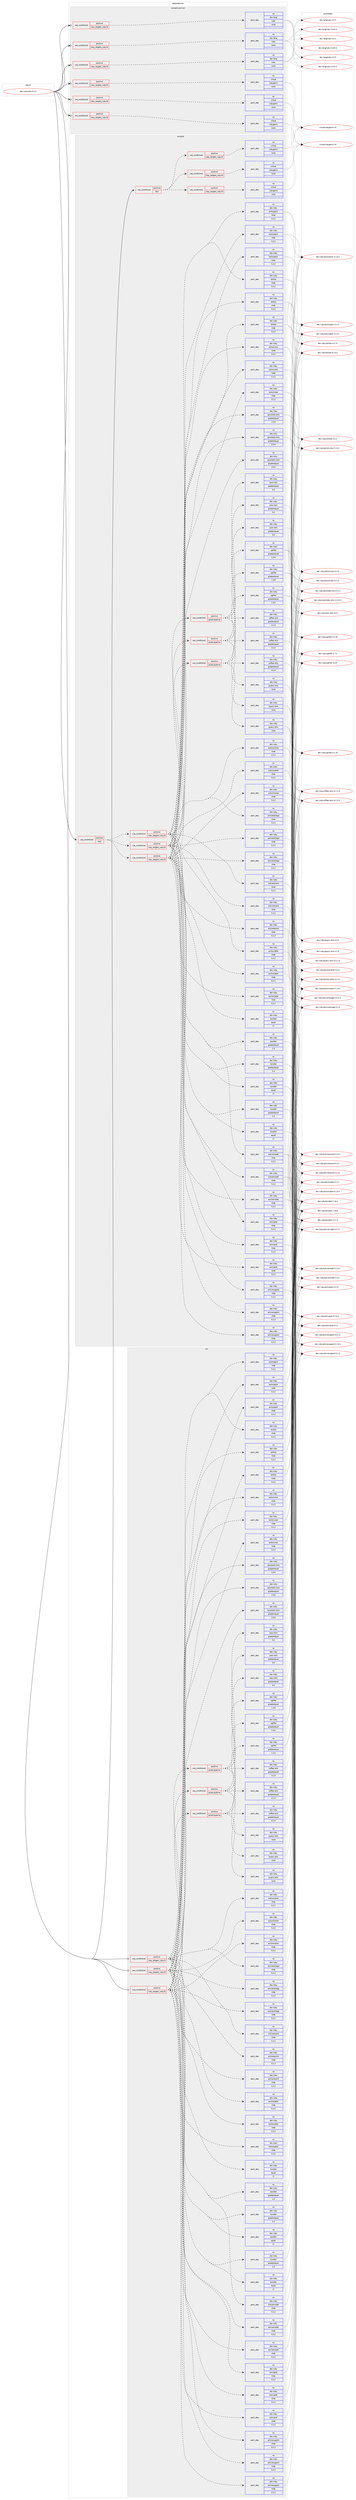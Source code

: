 digraph prolog {

# *************
# Graph options
# *************

newrank=true;
concentrate=true;
compound=true;
graph [rankdir=LR,fontname=Helvetica,fontsize=10,ranksep=1.5];#, ranksep=2.5, nodesep=0.2];
edge  [arrowhead=vee];
node  [fontname=Helvetica,fontsize=10];

# **********
# The ebuild
# **********

subgraph cluster_leftcol {
color=gray;
rank=same;
label=<<i>ebuild</i>>;
id [label="dev-ruby/rails-5.2.2", color=red, width=4, href="../dev-ruby/rails-5.2.2.svg"];
}

# ****************
# The dependencies
# ****************

subgraph cluster_midcol {
color=gray;
label=<<i>dependencies</i>>;
subgraph cluster_compile {
fillcolor="#eeeeee";
style=filled;
label=<<i>compile</i>>;
subgraph cond411008 {
dependency1514655 [label=<<TABLE BORDER="0" CELLBORDER="1" CELLSPACING="0" CELLPADDING="4"><TR><TD ROWSPAN="3" CELLPADDING="10">use_conditional</TD></TR><TR><TD>positive</TD></TR><TR><TD>test</TD></TR></TABLE>>, shape=none, color=red];
subgraph cond411009 {
dependency1514656 [label=<<TABLE BORDER="0" CELLBORDER="1" CELLSPACING="0" CELLPADDING="4"><TR><TD ROWSPAN="3" CELLPADDING="10">use_conditional</TD></TR><TR><TD>positive</TD></TR><TR><TD>ruby_targets_ruby23</TD></TR></TABLE>>, shape=none, color=red];
subgraph pack1080141 {
dependency1514657 [label=<<TABLE BORDER="0" CELLBORDER="1" CELLSPACING="0" CELLPADDING="4" WIDTH="220"><TR><TD ROWSPAN="6" CELLPADDING="30">pack_dep</TD></TR><TR><TD WIDTH="110">no</TD></TR><TR><TD>dev-ruby</TD></TR><TR><TD>actioncable</TD></TR><TR><TD>tilde</TD></TR><TR><TD>5.2.2</TD></TR></TABLE>>, shape=none, color=blue];
}
dependency1514656:e -> dependency1514657:w [weight=20,style="dashed",arrowhead="vee"];
subgraph pack1080142 {
dependency1514658 [label=<<TABLE BORDER="0" CELLBORDER="1" CELLSPACING="0" CELLPADDING="4" WIDTH="220"><TR><TD ROWSPAN="6" CELLPADDING="30">pack_dep</TD></TR><TR><TD WIDTH="110">no</TD></TR><TR><TD>dev-ruby</TD></TR><TR><TD>actionmailer</TD></TR><TR><TD>tilde</TD></TR><TR><TD>5.2.2</TD></TR></TABLE>>, shape=none, color=blue];
}
dependency1514656:e -> dependency1514658:w [weight=20,style="dashed",arrowhead="vee"];
subgraph pack1080143 {
dependency1514659 [label=<<TABLE BORDER="0" CELLBORDER="1" CELLSPACING="0" CELLPADDING="4" WIDTH="220"><TR><TD ROWSPAN="6" CELLPADDING="30">pack_dep</TD></TR><TR><TD WIDTH="110">no</TD></TR><TR><TD>dev-ruby</TD></TR><TR><TD>actionpack</TD></TR><TR><TD>tilde</TD></TR><TR><TD>5.2.2</TD></TR></TABLE>>, shape=none, color=blue];
}
dependency1514656:e -> dependency1514659:w [weight=20,style="dashed",arrowhead="vee"];
subgraph pack1080144 {
dependency1514660 [label=<<TABLE BORDER="0" CELLBORDER="1" CELLSPACING="0" CELLPADDING="4" WIDTH="220"><TR><TD ROWSPAN="6" CELLPADDING="30">pack_dep</TD></TR><TR><TD WIDTH="110">no</TD></TR><TR><TD>dev-ruby</TD></TR><TR><TD>actionview</TD></TR><TR><TD>tilde</TD></TR><TR><TD>5.2.2</TD></TR></TABLE>>, shape=none, color=blue];
}
dependency1514656:e -> dependency1514660:w [weight=20,style="dashed",arrowhead="vee"];
subgraph pack1080145 {
dependency1514661 [label=<<TABLE BORDER="0" CELLBORDER="1" CELLSPACING="0" CELLPADDING="4" WIDTH="220"><TR><TD ROWSPAN="6" CELLPADDING="30">pack_dep</TD></TR><TR><TD WIDTH="110">no</TD></TR><TR><TD>dev-ruby</TD></TR><TR><TD>activejob</TD></TR><TR><TD>tilde</TD></TR><TR><TD>5.2.2</TD></TR></TABLE>>, shape=none, color=blue];
}
dependency1514656:e -> dependency1514661:w [weight=20,style="dashed",arrowhead="vee"];
subgraph pack1080146 {
dependency1514662 [label=<<TABLE BORDER="0" CELLBORDER="1" CELLSPACING="0" CELLPADDING="4" WIDTH="220"><TR><TD ROWSPAN="6" CELLPADDING="30">pack_dep</TD></TR><TR><TD WIDTH="110">no</TD></TR><TR><TD>dev-ruby</TD></TR><TR><TD>activemodel</TD></TR><TR><TD>tilde</TD></TR><TR><TD>5.2.2</TD></TR></TABLE>>, shape=none, color=blue];
}
dependency1514656:e -> dependency1514662:w [weight=20,style="dashed",arrowhead="vee"];
subgraph pack1080147 {
dependency1514663 [label=<<TABLE BORDER="0" CELLBORDER="1" CELLSPACING="0" CELLPADDING="4" WIDTH="220"><TR><TD ROWSPAN="6" CELLPADDING="30">pack_dep</TD></TR><TR><TD WIDTH="110">no</TD></TR><TR><TD>dev-ruby</TD></TR><TR><TD>activerecord</TD></TR><TR><TD>tilde</TD></TR><TR><TD>5.2.2</TD></TR></TABLE>>, shape=none, color=blue];
}
dependency1514656:e -> dependency1514663:w [weight=20,style="dashed",arrowhead="vee"];
subgraph pack1080148 {
dependency1514664 [label=<<TABLE BORDER="0" CELLBORDER="1" CELLSPACING="0" CELLPADDING="4" WIDTH="220"><TR><TD ROWSPAN="6" CELLPADDING="30">pack_dep</TD></TR><TR><TD WIDTH="110">no</TD></TR><TR><TD>dev-ruby</TD></TR><TR><TD>activestorage</TD></TR><TR><TD>tilde</TD></TR><TR><TD>5.2.2</TD></TR></TABLE>>, shape=none, color=blue];
}
dependency1514656:e -> dependency1514664:w [weight=20,style="dashed",arrowhead="vee"];
subgraph pack1080149 {
dependency1514665 [label=<<TABLE BORDER="0" CELLBORDER="1" CELLSPACING="0" CELLPADDING="4" WIDTH="220"><TR><TD ROWSPAN="6" CELLPADDING="30">pack_dep</TD></TR><TR><TD WIDTH="110">no</TD></TR><TR><TD>dev-ruby</TD></TR><TR><TD>activesupport</TD></TR><TR><TD>tilde</TD></TR><TR><TD>5.2.2</TD></TR></TABLE>>, shape=none, color=blue];
}
dependency1514656:e -> dependency1514665:w [weight=20,style="dashed",arrowhead="vee"];
subgraph pack1080150 {
dependency1514666 [label=<<TABLE BORDER="0" CELLBORDER="1" CELLSPACING="0" CELLPADDING="4" WIDTH="220"><TR><TD ROWSPAN="6" CELLPADDING="30">pack_dep</TD></TR><TR><TD WIDTH="110">no</TD></TR><TR><TD>dev-ruby</TD></TR><TR><TD>railties</TD></TR><TR><TD>tilde</TD></TR><TR><TD>5.2.2</TD></TR></TABLE>>, shape=none, color=blue];
}
dependency1514656:e -> dependency1514666:w [weight=20,style="dashed",arrowhead="vee"];
subgraph pack1080151 {
dependency1514667 [label=<<TABLE BORDER="0" CELLBORDER="1" CELLSPACING="0" CELLPADDING="4" WIDTH="220"><TR><TD ROWSPAN="6" CELLPADDING="30">pack_dep</TD></TR><TR><TD WIDTH="110">no</TD></TR><TR><TD>dev-ruby</TD></TR><TR><TD>bundler</TD></TR><TR><TD>greaterequal</TD></TR><TR><TD>1.3</TD></TR></TABLE>>, shape=none, color=blue];
}
dependency1514656:e -> dependency1514667:w [weight=20,style="dashed",arrowhead="vee"];
subgraph pack1080152 {
dependency1514668 [label=<<TABLE BORDER="0" CELLBORDER="1" CELLSPACING="0" CELLPADDING="4" WIDTH="220"><TR><TD ROWSPAN="6" CELLPADDING="30">pack_dep</TD></TR><TR><TD WIDTH="110">no</TD></TR><TR><TD>dev-ruby</TD></TR><TR><TD>bundler</TD></TR><TR><TD>equal</TD></TR><TR><TD>1*</TD></TR></TABLE>>, shape=none, color=blue];
}
dependency1514656:e -> dependency1514668:w [weight=20,style="dashed",arrowhead="vee"];
subgraph pack1080153 {
dependency1514669 [label=<<TABLE BORDER="0" CELLBORDER="1" CELLSPACING="0" CELLPADDING="4" WIDTH="220"><TR><TD ROWSPAN="6" CELLPADDING="30">pack_dep</TD></TR><TR><TD WIDTH="110">no</TD></TR><TR><TD>dev-ruby</TD></TR><TR><TD>sprockets-rails</TD></TR><TR><TD>greaterequal</TD></TR><TR><TD>2.0.0</TD></TR></TABLE>>, shape=none, color=blue];
}
dependency1514656:e -> dependency1514669:w [weight=20,style="dashed",arrowhead="vee"];
subgraph cond411010 {
dependency1514670 [label=<<TABLE BORDER="0" CELLBORDER="1" CELLSPACING="0" CELLPADDING="4"><TR><TD ROWSPAN="3" CELLPADDING="10">use_conditional</TD></TR><TR><TD>positive</TD></TR><TR><TD>asset-pipeline</TD></TR></TABLE>>, shape=none, color=red];
subgraph pack1080154 {
dependency1514671 [label=<<TABLE BORDER="0" CELLBORDER="1" CELLSPACING="0" CELLPADDING="4" WIDTH="220"><TR><TD ROWSPAN="6" CELLPADDING="30">pack_dep</TD></TR><TR><TD WIDTH="110">no</TD></TR><TR><TD>dev-ruby</TD></TR><TR><TD>jquery-rails</TD></TR><TR><TD>none</TD></TR><TR><TD></TD></TR></TABLE>>, shape=none, color=blue];
}
dependency1514670:e -> dependency1514671:w [weight=20,style="dashed",arrowhead="vee"];
subgraph pack1080155 {
dependency1514672 [label=<<TABLE BORDER="0" CELLBORDER="1" CELLSPACING="0" CELLPADDING="4" WIDTH="220"><TR><TD ROWSPAN="6" CELLPADDING="30">pack_dep</TD></TR><TR><TD WIDTH="110">no</TD></TR><TR><TD>dev-ruby</TD></TR><TR><TD>sass-rails</TD></TR><TR><TD>greaterequal</TD></TR><TR><TD>5.0</TD></TR></TABLE>>, shape=none, color=blue];
}
dependency1514670:e -> dependency1514672:w [weight=20,style="dashed",arrowhead="vee"];
subgraph pack1080156 {
dependency1514673 [label=<<TABLE BORDER="0" CELLBORDER="1" CELLSPACING="0" CELLPADDING="4" WIDTH="220"><TR><TD ROWSPAN="6" CELLPADDING="30">pack_dep</TD></TR><TR><TD WIDTH="110">no</TD></TR><TR><TD>dev-ruby</TD></TR><TR><TD>uglifier</TD></TR><TR><TD>greaterequal</TD></TR><TR><TD>1.3.0</TD></TR></TABLE>>, shape=none, color=blue];
}
dependency1514670:e -> dependency1514673:w [weight=20,style="dashed",arrowhead="vee"];
subgraph pack1080157 {
dependency1514674 [label=<<TABLE BORDER="0" CELLBORDER="1" CELLSPACING="0" CELLPADDING="4" WIDTH="220"><TR><TD ROWSPAN="6" CELLPADDING="30">pack_dep</TD></TR><TR><TD WIDTH="110">no</TD></TR><TR><TD>dev-ruby</TD></TR><TR><TD>coffee-rails</TD></TR><TR><TD>greaterequal</TD></TR><TR><TD>4.1.0</TD></TR></TABLE>>, shape=none, color=blue];
}
dependency1514670:e -> dependency1514674:w [weight=20,style="dashed",arrowhead="vee"];
}
dependency1514656:e -> dependency1514670:w [weight=20,style="dashed",arrowhead="vee"];
}
dependency1514655:e -> dependency1514656:w [weight=20,style="dashed",arrowhead="vee"];
subgraph cond411011 {
dependency1514675 [label=<<TABLE BORDER="0" CELLBORDER="1" CELLSPACING="0" CELLPADDING="4"><TR><TD ROWSPAN="3" CELLPADDING="10">use_conditional</TD></TR><TR><TD>positive</TD></TR><TR><TD>ruby_targets_ruby24</TD></TR></TABLE>>, shape=none, color=red];
subgraph pack1080158 {
dependency1514676 [label=<<TABLE BORDER="0" CELLBORDER="1" CELLSPACING="0" CELLPADDING="4" WIDTH="220"><TR><TD ROWSPAN="6" CELLPADDING="30">pack_dep</TD></TR><TR><TD WIDTH="110">no</TD></TR><TR><TD>dev-ruby</TD></TR><TR><TD>actioncable</TD></TR><TR><TD>tilde</TD></TR><TR><TD>5.2.2</TD></TR></TABLE>>, shape=none, color=blue];
}
dependency1514675:e -> dependency1514676:w [weight=20,style="dashed",arrowhead="vee"];
subgraph pack1080159 {
dependency1514677 [label=<<TABLE BORDER="0" CELLBORDER="1" CELLSPACING="0" CELLPADDING="4" WIDTH="220"><TR><TD ROWSPAN="6" CELLPADDING="30">pack_dep</TD></TR><TR><TD WIDTH="110">no</TD></TR><TR><TD>dev-ruby</TD></TR><TR><TD>actionmailer</TD></TR><TR><TD>tilde</TD></TR><TR><TD>5.2.2</TD></TR></TABLE>>, shape=none, color=blue];
}
dependency1514675:e -> dependency1514677:w [weight=20,style="dashed",arrowhead="vee"];
subgraph pack1080160 {
dependency1514678 [label=<<TABLE BORDER="0" CELLBORDER="1" CELLSPACING="0" CELLPADDING="4" WIDTH="220"><TR><TD ROWSPAN="6" CELLPADDING="30">pack_dep</TD></TR><TR><TD WIDTH="110">no</TD></TR><TR><TD>dev-ruby</TD></TR><TR><TD>actionpack</TD></TR><TR><TD>tilde</TD></TR><TR><TD>5.2.2</TD></TR></TABLE>>, shape=none, color=blue];
}
dependency1514675:e -> dependency1514678:w [weight=20,style="dashed",arrowhead="vee"];
subgraph pack1080161 {
dependency1514679 [label=<<TABLE BORDER="0" CELLBORDER="1" CELLSPACING="0" CELLPADDING="4" WIDTH="220"><TR><TD ROWSPAN="6" CELLPADDING="30">pack_dep</TD></TR><TR><TD WIDTH="110">no</TD></TR><TR><TD>dev-ruby</TD></TR><TR><TD>actionview</TD></TR><TR><TD>tilde</TD></TR><TR><TD>5.2.2</TD></TR></TABLE>>, shape=none, color=blue];
}
dependency1514675:e -> dependency1514679:w [weight=20,style="dashed",arrowhead="vee"];
subgraph pack1080162 {
dependency1514680 [label=<<TABLE BORDER="0" CELLBORDER="1" CELLSPACING="0" CELLPADDING="4" WIDTH="220"><TR><TD ROWSPAN="6" CELLPADDING="30">pack_dep</TD></TR><TR><TD WIDTH="110">no</TD></TR><TR><TD>dev-ruby</TD></TR><TR><TD>activejob</TD></TR><TR><TD>tilde</TD></TR><TR><TD>5.2.2</TD></TR></TABLE>>, shape=none, color=blue];
}
dependency1514675:e -> dependency1514680:w [weight=20,style="dashed",arrowhead="vee"];
subgraph pack1080163 {
dependency1514681 [label=<<TABLE BORDER="0" CELLBORDER="1" CELLSPACING="0" CELLPADDING="4" WIDTH="220"><TR><TD ROWSPAN="6" CELLPADDING="30">pack_dep</TD></TR><TR><TD WIDTH="110">no</TD></TR><TR><TD>dev-ruby</TD></TR><TR><TD>activemodel</TD></TR><TR><TD>tilde</TD></TR><TR><TD>5.2.2</TD></TR></TABLE>>, shape=none, color=blue];
}
dependency1514675:e -> dependency1514681:w [weight=20,style="dashed",arrowhead="vee"];
subgraph pack1080164 {
dependency1514682 [label=<<TABLE BORDER="0" CELLBORDER="1" CELLSPACING="0" CELLPADDING="4" WIDTH="220"><TR><TD ROWSPAN="6" CELLPADDING="30">pack_dep</TD></TR><TR><TD WIDTH="110">no</TD></TR><TR><TD>dev-ruby</TD></TR><TR><TD>activerecord</TD></TR><TR><TD>tilde</TD></TR><TR><TD>5.2.2</TD></TR></TABLE>>, shape=none, color=blue];
}
dependency1514675:e -> dependency1514682:w [weight=20,style="dashed",arrowhead="vee"];
subgraph pack1080165 {
dependency1514683 [label=<<TABLE BORDER="0" CELLBORDER="1" CELLSPACING="0" CELLPADDING="4" WIDTH="220"><TR><TD ROWSPAN="6" CELLPADDING="30">pack_dep</TD></TR><TR><TD WIDTH="110">no</TD></TR><TR><TD>dev-ruby</TD></TR><TR><TD>activestorage</TD></TR><TR><TD>tilde</TD></TR><TR><TD>5.2.2</TD></TR></TABLE>>, shape=none, color=blue];
}
dependency1514675:e -> dependency1514683:w [weight=20,style="dashed",arrowhead="vee"];
subgraph pack1080166 {
dependency1514684 [label=<<TABLE BORDER="0" CELLBORDER="1" CELLSPACING="0" CELLPADDING="4" WIDTH="220"><TR><TD ROWSPAN="6" CELLPADDING="30">pack_dep</TD></TR><TR><TD WIDTH="110">no</TD></TR><TR><TD>dev-ruby</TD></TR><TR><TD>activesupport</TD></TR><TR><TD>tilde</TD></TR><TR><TD>5.2.2</TD></TR></TABLE>>, shape=none, color=blue];
}
dependency1514675:e -> dependency1514684:w [weight=20,style="dashed",arrowhead="vee"];
subgraph pack1080167 {
dependency1514685 [label=<<TABLE BORDER="0" CELLBORDER="1" CELLSPACING="0" CELLPADDING="4" WIDTH="220"><TR><TD ROWSPAN="6" CELLPADDING="30">pack_dep</TD></TR><TR><TD WIDTH="110">no</TD></TR><TR><TD>dev-ruby</TD></TR><TR><TD>railties</TD></TR><TR><TD>tilde</TD></TR><TR><TD>5.2.2</TD></TR></TABLE>>, shape=none, color=blue];
}
dependency1514675:e -> dependency1514685:w [weight=20,style="dashed",arrowhead="vee"];
subgraph pack1080168 {
dependency1514686 [label=<<TABLE BORDER="0" CELLBORDER="1" CELLSPACING="0" CELLPADDING="4" WIDTH="220"><TR><TD ROWSPAN="6" CELLPADDING="30">pack_dep</TD></TR><TR><TD WIDTH="110">no</TD></TR><TR><TD>dev-ruby</TD></TR><TR><TD>bundler</TD></TR><TR><TD>greaterequal</TD></TR><TR><TD>1.3</TD></TR></TABLE>>, shape=none, color=blue];
}
dependency1514675:e -> dependency1514686:w [weight=20,style="dashed",arrowhead="vee"];
subgraph pack1080169 {
dependency1514687 [label=<<TABLE BORDER="0" CELLBORDER="1" CELLSPACING="0" CELLPADDING="4" WIDTH="220"><TR><TD ROWSPAN="6" CELLPADDING="30">pack_dep</TD></TR><TR><TD WIDTH="110">no</TD></TR><TR><TD>dev-ruby</TD></TR><TR><TD>bundler</TD></TR><TR><TD>equal</TD></TR><TR><TD>1*</TD></TR></TABLE>>, shape=none, color=blue];
}
dependency1514675:e -> dependency1514687:w [weight=20,style="dashed",arrowhead="vee"];
subgraph pack1080170 {
dependency1514688 [label=<<TABLE BORDER="0" CELLBORDER="1" CELLSPACING="0" CELLPADDING="4" WIDTH="220"><TR><TD ROWSPAN="6" CELLPADDING="30">pack_dep</TD></TR><TR><TD WIDTH="110">no</TD></TR><TR><TD>dev-ruby</TD></TR><TR><TD>sprockets-rails</TD></TR><TR><TD>greaterequal</TD></TR><TR><TD>2.0.0</TD></TR></TABLE>>, shape=none, color=blue];
}
dependency1514675:e -> dependency1514688:w [weight=20,style="dashed",arrowhead="vee"];
subgraph cond411012 {
dependency1514689 [label=<<TABLE BORDER="0" CELLBORDER="1" CELLSPACING="0" CELLPADDING="4"><TR><TD ROWSPAN="3" CELLPADDING="10">use_conditional</TD></TR><TR><TD>positive</TD></TR><TR><TD>asset-pipeline</TD></TR></TABLE>>, shape=none, color=red];
subgraph pack1080171 {
dependency1514690 [label=<<TABLE BORDER="0" CELLBORDER="1" CELLSPACING="0" CELLPADDING="4" WIDTH="220"><TR><TD ROWSPAN="6" CELLPADDING="30">pack_dep</TD></TR><TR><TD WIDTH="110">no</TD></TR><TR><TD>dev-ruby</TD></TR><TR><TD>jquery-rails</TD></TR><TR><TD>none</TD></TR><TR><TD></TD></TR></TABLE>>, shape=none, color=blue];
}
dependency1514689:e -> dependency1514690:w [weight=20,style="dashed",arrowhead="vee"];
subgraph pack1080172 {
dependency1514691 [label=<<TABLE BORDER="0" CELLBORDER="1" CELLSPACING="0" CELLPADDING="4" WIDTH="220"><TR><TD ROWSPAN="6" CELLPADDING="30">pack_dep</TD></TR><TR><TD WIDTH="110">no</TD></TR><TR><TD>dev-ruby</TD></TR><TR><TD>sass-rails</TD></TR><TR><TD>greaterequal</TD></TR><TR><TD>5.0</TD></TR></TABLE>>, shape=none, color=blue];
}
dependency1514689:e -> dependency1514691:w [weight=20,style="dashed",arrowhead="vee"];
subgraph pack1080173 {
dependency1514692 [label=<<TABLE BORDER="0" CELLBORDER="1" CELLSPACING="0" CELLPADDING="4" WIDTH="220"><TR><TD ROWSPAN="6" CELLPADDING="30">pack_dep</TD></TR><TR><TD WIDTH="110">no</TD></TR><TR><TD>dev-ruby</TD></TR><TR><TD>uglifier</TD></TR><TR><TD>greaterequal</TD></TR><TR><TD>1.3.0</TD></TR></TABLE>>, shape=none, color=blue];
}
dependency1514689:e -> dependency1514692:w [weight=20,style="dashed",arrowhead="vee"];
subgraph pack1080174 {
dependency1514693 [label=<<TABLE BORDER="0" CELLBORDER="1" CELLSPACING="0" CELLPADDING="4" WIDTH="220"><TR><TD ROWSPAN="6" CELLPADDING="30">pack_dep</TD></TR><TR><TD WIDTH="110">no</TD></TR><TR><TD>dev-ruby</TD></TR><TR><TD>coffee-rails</TD></TR><TR><TD>greaterequal</TD></TR><TR><TD>4.1.0</TD></TR></TABLE>>, shape=none, color=blue];
}
dependency1514689:e -> dependency1514693:w [weight=20,style="dashed",arrowhead="vee"];
}
dependency1514675:e -> dependency1514689:w [weight=20,style="dashed",arrowhead="vee"];
}
dependency1514655:e -> dependency1514675:w [weight=20,style="dashed",arrowhead="vee"];
subgraph cond411013 {
dependency1514694 [label=<<TABLE BORDER="0" CELLBORDER="1" CELLSPACING="0" CELLPADDING="4"><TR><TD ROWSPAN="3" CELLPADDING="10">use_conditional</TD></TR><TR><TD>positive</TD></TR><TR><TD>ruby_targets_ruby25</TD></TR></TABLE>>, shape=none, color=red];
subgraph pack1080175 {
dependency1514695 [label=<<TABLE BORDER="0" CELLBORDER="1" CELLSPACING="0" CELLPADDING="4" WIDTH="220"><TR><TD ROWSPAN="6" CELLPADDING="30">pack_dep</TD></TR><TR><TD WIDTH="110">no</TD></TR><TR><TD>dev-ruby</TD></TR><TR><TD>actioncable</TD></TR><TR><TD>tilde</TD></TR><TR><TD>5.2.2</TD></TR></TABLE>>, shape=none, color=blue];
}
dependency1514694:e -> dependency1514695:w [weight=20,style="dashed",arrowhead="vee"];
subgraph pack1080176 {
dependency1514696 [label=<<TABLE BORDER="0" CELLBORDER="1" CELLSPACING="0" CELLPADDING="4" WIDTH="220"><TR><TD ROWSPAN="6" CELLPADDING="30">pack_dep</TD></TR><TR><TD WIDTH="110">no</TD></TR><TR><TD>dev-ruby</TD></TR><TR><TD>actionmailer</TD></TR><TR><TD>tilde</TD></TR><TR><TD>5.2.2</TD></TR></TABLE>>, shape=none, color=blue];
}
dependency1514694:e -> dependency1514696:w [weight=20,style="dashed",arrowhead="vee"];
subgraph pack1080177 {
dependency1514697 [label=<<TABLE BORDER="0" CELLBORDER="1" CELLSPACING="0" CELLPADDING="4" WIDTH="220"><TR><TD ROWSPAN="6" CELLPADDING="30">pack_dep</TD></TR><TR><TD WIDTH="110">no</TD></TR><TR><TD>dev-ruby</TD></TR><TR><TD>actionpack</TD></TR><TR><TD>tilde</TD></TR><TR><TD>5.2.2</TD></TR></TABLE>>, shape=none, color=blue];
}
dependency1514694:e -> dependency1514697:w [weight=20,style="dashed",arrowhead="vee"];
subgraph pack1080178 {
dependency1514698 [label=<<TABLE BORDER="0" CELLBORDER="1" CELLSPACING="0" CELLPADDING="4" WIDTH="220"><TR><TD ROWSPAN="6" CELLPADDING="30">pack_dep</TD></TR><TR><TD WIDTH="110">no</TD></TR><TR><TD>dev-ruby</TD></TR><TR><TD>actionview</TD></TR><TR><TD>tilde</TD></TR><TR><TD>5.2.2</TD></TR></TABLE>>, shape=none, color=blue];
}
dependency1514694:e -> dependency1514698:w [weight=20,style="dashed",arrowhead="vee"];
subgraph pack1080179 {
dependency1514699 [label=<<TABLE BORDER="0" CELLBORDER="1" CELLSPACING="0" CELLPADDING="4" WIDTH="220"><TR><TD ROWSPAN="6" CELLPADDING="30">pack_dep</TD></TR><TR><TD WIDTH="110">no</TD></TR><TR><TD>dev-ruby</TD></TR><TR><TD>activejob</TD></TR><TR><TD>tilde</TD></TR><TR><TD>5.2.2</TD></TR></TABLE>>, shape=none, color=blue];
}
dependency1514694:e -> dependency1514699:w [weight=20,style="dashed",arrowhead="vee"];
subgraph pack1080180 {
dependency1514700 [label=<<TABLE BORDER="0" CELLBORDER="1" CELLSPACING="0" CELLPADDING="4" WIDTH="220"><TR><TD ROWSPAN="6" CELLPADDING="30">pack_dep</TD></TR><TR><TD WIDTH="110">no</TD></TR><TR><TD>dev-ruby</TD></TR><TR><TD>activemodel</TD></TR><TR><TD>tilde</TD></TR><TR><TD>5.2.2</TD></TR></TABLE>>, shape=none, color=blue];
}
dependency1514694:e -> dependency1514700:w [weight=20,style="dashed",arrowhead="vee"];
subgraph pack1080181 {
dependency1514701 [label=<<TABLE BORDER="0" CELLBORDER="1" CELLSPACING="0" CELLPADDING="4" WIDTH="220"><TR><TD ROWSPAN="6" CELLPADDING="30">pack_dep</TD></TR><TR><TD WIDTH="110">no</TD></TR><TR><TD>dev-ruby</TD></TR><TR><TD>activerecord</TD></TR><TR><TD>tilde</TD></TR><TR><TD>5.2.2</TD></TR></TABLE>>, shape=none, color=blue];
}
dependency1514694:e -> dependency1514701:w [weight=20,style="dashed",arrowhead="vee"];
subgraph pack1080182 {
dependency1514702 [label=<<TABLE BORDER="0" CELLBORDER="1" CELLSPACING="0" CELLPADDING="4" WIDTH="220"><TR><TD ROWSPAN="6" CELLPADDING="30">pack_dep</TD></TR><TR><TD WIDTH="110">no</TD></TR><TR><TD>dev-ruby</TD></TR><TR><TD>activestorage</TD></TR><TR><TD>tilde</TD></TR><TR><TD>5.2.2</TD></TR></TABLE>>, shape=none, color=blue];
}
dependency1514694:e -> dependency1514702:w [weight=20,style="dashed",arrowhead="vee"];
subgraph pack1080183 {
dependency1514703 [label=<<TABLE BORDER="0" CELLBORDER="1" CELLSPACING="0" CELLPADDING="4" WIDTH="220"><TR><TD ROWSPAN="6" CELLPADDING="30">pack_dep</TD></TR><TR><TD WIDTH="110">no</TD></TR><TR><TD>dev-ruby</TD></TR><TR><TD>activesupport</TD></TR><TR><TD>tilde</TD></TR><TR><TD>5.2.2</TD></TR></TABLE>>, shape=none, color=blue];
}
dependency1514694:e -> dependency1514703:w [weight=20,style="dashed",arrowhead="vee"];
subgraph pack1080184 {
dependency1514704 [label=<<TABLE BORDER="0" CELLBORDER="1" CELLSPACING="0" CELLPADDING="4" WIDTH="220"><TR><TD ROWSPAN="6" CELLPADDING="30">pack_dep</TD></TR><TR><TD WIDTH="110">no</TD></TR><TR><TD>dev-ruby</TD></TR><TR><TD>railties</TD></TR><TR><TD>tilde</TD></TR><TR><TD>5.2.2</TD></TR></TABLE>>, shape=none, color=blue];
}
dependency1514694:e -> dependency1514704:w [weight=20,style="dashed",arrowhead="vee"];
subgraph pack1080185 {
dependency1514705 [label=<<TABLE BORDER="0" CELLBORDER="1" CELLSPACING="0" CELLPADDING="4" WIDTH="220"><TR><TD ROWSPAN="6" CELLPADDING="30">pack_dep</TD></TR><TR><TD WIDTH="110">no</TD></TR><TR><TD>dev-ruby</TD></TR><TR><TD>bundler</TD></TR><TR><TD>greaterequal</TD></TR><TR><TD>1.3</TD></TR></TABLE>>, shape=none, color=blue];
}
dependency1514694:e -> dependency1514705:w [weight=20,style="dashed",arrowhead="vee"];
subgraph pack1080186 {
dependency1514706 [label=<<TABLE BORDER="0" CELLBORDER="1" CELLSPACING="0" CELLPADDING="4" WIDTH="220"><TR><TD ROWSPAN="6" CELLPADDING="30">pack_dep</TD></TR><TR><TD WIDTH="110">no</TD></TR><TR><TD>dev-ruby</TD></TR><TR><TD>bundler</TD></TR><TR><TD>equal</TD></TR><TR><TD>1*</TD></TR></TABLE>>, shape=none, color=blue];
}
dependency1514694:e -> dependency1514706:w [weight=20,style="dashed",arrowhead="vee"];
subgraph pack1080187 {
dependency1514707 [label=<<TABLE BORDER="0" CELLBORDER="1" CELLSPACING="0" CELLPADDING="4" WIDTH="220"><TR><TD ROWSPAN="6" CELLPADDING="30">pack_dep</TD></TR><TR><TD WIDTH="110">no</TD></TR><TR><TD>dev-ruby</TD></TR><TR><TD>sprockets-rails</TD></TR><TR><TD>greaterequal</TD></TR><TR><TD>2.0.0</TD></TR></TABLE>>, shape=none, color=blue];
}
dependency1514694:e -> dependency1514707:w [weight=20,style="dashed",arrowhead="vee"];
subgraph cond411014 {
dependency1514708 [label=<<TABLE BORDER="0" CELLBORDER="1" CELLSPACING="0" CELLPADDING="4"><TR><TD ROWSPAN="3" CELLPADDING="10">use_conditional</TD></TR><TR><TD>positive</TD></TR><TR><TD>asset-pipeline</TD></TR></TABLE>>, shape=none, color=red];
subgraph pack1080188 {
dependency1514709 [label=<<TABLE BORDER="0" CELLBORDER="1" CELLSPACING="0" CELLPADDING="4" WIDTH="220"><TR><TD ROWSPAN="6" CELLPADDING="30">pack_dep</TD></TR><TR><TD WIDTH="110">no</TD></TR><TR><TD>dev-ruby</TD></TR><TR><TD>jquery-rails</TD></TR><TR><TD>none</TD></TR><TR><TD></TD></TR></TABLE>>, shape=none, color=blue];
}
dependency1514708:e -> dependency1514709:w [weight=20,style="dashed",arrowhead="vee"];
subgraph pack1080189 {
dependency1514710 [label=<<TABLE BORDER="0" CELLBORDER="1" CELLSPACING="0" CELLPADDING="4" WIDTH="220"><TR><TD ROWSPAN="6" CELLPADDING="30">pack_dep</TD></TR><TR><TD WIDTH="110">no</TD></TR><TR><TD>dev-ruby</TD></TR><TR><TD>sass-rails</TD></TR><TR><TD>greaterequal</TD></TR><TR><TD>5.0</TD></TR></TABLE>>, shape=none, color=blue];
}
dependency1514708:e -> dependency1514710:w [weight=20,style="dashed",arrowhead="vee"];
subgraph pack1080190 {
dependency1514711 [label=<<TABLE BORDER="0" CELLBORDER="1" CELLSPACING="0" CELLPADDING="4" WIDTH="220"><TR><TD ROWSPAN="6" CELLPADDING="30">pack_dep</TD></TR><TR><TD WIDTH="110">no</TD></TR><TR><TD>dev-ruby</TD></TR><TR><TD>uglifier</TD></TR><TR><TD>greaterequal</TD></TR><TR><TD>1.3.0</TD></TR></TABLE>>, shape=none, color=blue];
}
dependency1514708:e -> dependency1514711:w [weight=20,style="dashed",arrowhead="vee"];
subgraph pack1080191 {
dependency1514712 [label=<<TABLE BORDER="0" CELLBORDER="1" CELLSPACING="0" CELLPADDING="4" WIDTH="220"><TR><TD ROWSPAN="6" CELLPADDING="30">pack_dep</TD></TR><TR><TD WIDTH="110">no</TD></TR><TR><TD>dev-ruby</TD></TR><TR><TD>coffee-rails</TD></TR><TR><TD>greaterequal</TD></TR><TR><TD>4.1.0</TD></TR></TABLE>>, shape=none, color=blue];
}
dependency1514708:e -> dependency1514712:w [weight=20,style="dashed",arrowhead="vee"];
}
dependency1514694:e -> dependency1514708:w [weight=20,style="dashed",arrowhead="vee"];
}
dependency1514655:e -> dependency1514694:w [weight=20,style="dashed",arrowhead="vee"];
}
id:e -> dependency1514655:w [weight=20,style="solid",arrowhead="vee"];
subgraph cond411015 {
dependency1514713 [label=<<TABLE BORDER="0" CELLBORDER="1" CELLSPACING="0" CELLPADDING="4"><TR><TD ROWSPAN="3" CELLPADDING="10">use_conditional</TD></TR><TR><TD>positive</TD></TR><TR><TD>test</TD></TR></TABLE>>, shape=none, color=red];
subgraph cond411016 {
dependency1514714 [label=<<TABLE BORDER="0" CELLBORDER="1" CELLSPACING="0" CELLPADDING="4"><TR><TD ROWSPAN="3" CELLPADDING="10">use_conditional</TD></TR><TR><TD>positive</TD></TR><TR><TD>ruby_targets_ruby23</TD></TR></TABLE>>, shape=none, color=red];
subgraph pack1080192 {
dependency1514715 [label=<<TABLE BORDER="0" CELLBORDER="1" CELLSPACING="0" CELLPADDING="4" WIDTH="220"><TR><TD ROWSPAN="6" CELLPADDING="30">pack_dep</TD></TR><TR><TD WIDTH="110">no</TD></TR><TR><TD>virtual</TD></TR><TR><TD>rubygems</TD></TR><TR><TD>none</TD></TR><TR><TD></TD></TR></TABLE>>, shape=none, color=blue];
}
dependency1514714:e -> dependency1514715:w [weight=20,style="dashed",arrowhead="vee"];
}
dependency1514713:e -> dependency1514714:w [weight=20,style="dashed",arrowhead="vee"];
subgraph cond411017 {
dependency1514716 [label=<<TABLE BORDER="0" CELLBORDER="1" CELLSPACING="0" CELLPADDING="4"><TR><TD ROWSPAN="3" CELLPADDING="10">use_conditional</TD></TR><TR><TD>positive</TD></TR><TR><TD>ruby_targets_ruby24</TD></TR></TABLE>>, shape=none, color=red];
subgraph pack1080193 {
dependency1514717 [label=<<TABLE BORDER="0" CELLBORDER="1" CELLSPACING="0" CELLPADDING="4" WIDTH="220"><TR><TD ROWSPAN="6" CELLPADDING="30">pack_dep</TD></TR><TR><TD WIDTH="110">no</TD></TR><TR><TD>virtual</TD></TR><TR><TD>rubygems</TD></TR><TR><TD>none</TD></TR><TR><TD></TD></TR></TABLE>>, shape=none, color=blue];
}
dependency1514716:e -> dependency1514717:w [weight=20,style="dashed",arrowhead="vee"];
}
dependency1514713:e -> dependency1514716:w [weight=20,style="dashed",arrowhead="vee"];
subgraph cond411018 {
dependency1514718 [label=<<TABLE BORDER="0" CELLBORDER="1" CELLSPACING="0" CELLPADDING="4"><TR><TD ROWSPAN="3" CELLPADDING="10">use_conditional</TD></TR><TR><TD>positive</TD></TR><TR><TD>ruby_targets_ruby25</TD></TR></TABLE>>, shape=none, color=red];
subgraph pack1080194 {
dependency1514719 [label=<<TABLE BORDER="0" CELLBORDER="1" CELLSPACING="0" CELLPADDING="4" WIDTH="220"><TR><TD ROWSPAN="6" CELLPADDING="30">pack_dep</TD></TR><TR><TD WIDTH="110">no</TD></TR><TR><TD>virtual</TD></TR><TR><TD>rubygems</TD></TR><TR><TD>none</TD></TR><TR><TD></TD></TR></TABLE>>, shape=none, color=blue];
}
dependency1514718:e -> dependency1514719:w [weight=20,style="dashed",arrowhead="vee"];
}
dependency1514713:e -> dependency1514718:w [weight=20,style="dashed",arrowhead="vee"];
}
id:e -> dependency1514713:w [weight=20,style="solid",arrowhead="vee"];
}
subgraph cluster_compileandrun {
fillcolor="#eeeeee";
style=filled;
label=<<i>compile and run</i>>;
subgraph cond411019 {
dependency1514720 [label=<<TABLE BORDER="0" CELLBORDER="1" CELLSPACING="0" CELLPADDING="4"><TR><TD ROWSPAN="3" CELLPADDING="10">use_conditional</TD></TR><TR><TD>positive</TD></TR><TR><TD>ruby_targets_ruby23</TD></TR></TABLE>>, shape=none, color=red];
subgraph pack1080195 {
dependency1514721 [label=<<TABLE BORDER="0" CELLBORDER="1" CELLSPACING="0" CELLPADDING="4" WIDTH="220"><TR><TD ROWSPAN="6" CELLPADDING="30">pack_dep</TD></TR><TR><TD WIDTH="110">no</TD></TR><TR><TD>dev-lang</TD></TR><TR><TD>ruby</TD></TR><TR><TD>none</TD></TR><TR><TD></TD></TR></TABLE>>, shape=none, color=blue];
}
dependency1514720:e -> dependency1514721:w [weight=20,style="dashed",arrowhead="vee"];
}
id:e -> dependency1514720:w [weight=20,style="solid",arrowhead="odotvee"];
subgraph cond411020 {
dependency1514722 [label=<<TABLE BORDER="0" CELLBORDER="1" CELLSPACING="0" CELLPADDING="4"><TR><TD ROWSPAN="3" CELLPADDING="10">use_conditional</TD></TR><TR><TD>positive</TD></TR><TR><TD>ruby_targets_ruby23</TD></TR></TABLE>>, shape=none, color=red];
subgraph pack1080196 {
dependency1514723 [label=<<TABLE BORDER="0" CELLBORDER="1" CELLSPACING="0" CELLPADDING="4" WIDTH="220"><TR><TD ROWSPAN="6" CELLPADDING="30">pack_dep</TD></TR><TR><TD WIDTH="110">no</TD></TR><TR><TD>virtual</TD></TR><TR><TD>rubygems</TD></TR><TR><TD>none</TD></TR><TR><TD></TD></TR></TABLE>>, shape=none, color=blue];
}
dependency1514722:e -> dependency1514723:w [weight=20,style="dashed",arrowhead="vee"];
}
id:e -> dependency1514722:w [weight=20,style="solid",arrowhead="odotvee"];
subgraph cond411021 {
dependency1514724 [label=<<TABLE BORDER="0" CELLBORDER="1" CELLSPACING="0" CELLPADDING="4"><TR><TD ROWSPAN="3" CELLPADDING="10">use_conditional</TD></TR><TR><TD>positive</TD></TR><TR><TD>ruby_targets_ruby24</TD></TR></TABLE>>, shape=none, color=red];
subgraph pack1080197 {
dependency1514725 [label=<<TABLE BORDER="0" CELLBORDER="1" CELLSPACING="0" CELLPADDING="4" WIDTH="220"><TR><TD ROWSPAN="6" CELLPADDING="30">pack_dep</TD></TR><TR><TD WIDTH="110">no</TD></TR><TR><TD>dev-lang</TD></TR><TR><TD>ruby</TD></TR><TR><TD>none</TD></TR><TR><TD></TD></TR></TABLE>>, shape=none, color=blue];
}
dependency1514724:e -> dependency1514725:w [weight=20,style="dashed",arrowhead="vee"];
}
id:e -> dependency1514724:w [weight=20,style="solid",arrowhead="odotvee"];
subgraph cond411022 {
dependency1514726 [label=<<TABLE BORDER="0" CELLBORDER="1" CELLSPACING="0" CELLPADDING="4"><TR><TD ROWSPAN="3" CELLPADDING="10">use_conditional</TD></TR><TR><TD>positive</TD></TR><TR><TD>ruby_targets_ruby24</TD></TR></TABLE>>, shape=none, color=red];
subgraph pack1080198 {
dependency1514727 [label=<<TABLE BORDER="0" CELLBORDER="1" CELLSPACING="0" CELLPADDING="4" WIDTH="220"><TR><TD ROWSPAN="6" CELLPADDING="30">pack_dep</TD></TR><TR><TD WIDTH="110">no</TD></TR><TR><TD>virtual</TD></TR><TR><TD>rubygems</TD></TR><TR><TD>none</TD></TR><TR><TD></TD></TR></TABLE>>, shape=none, color=blue];
}
dependency1514726:e -> dependency1514727:w [weight=20,style="dashed",arrowhead="vee"];
}
id:e -> dependency1514726:w [weight=20,style="solid",arrowhead="odotvee"];
subgraph cond411023 {
dependency1514728 [label=<<TABLE BORDER="0" CELLBORDER="1" CELLSPACING="0" CELLPADDING="4"><TR><TD ROWSPAN="3" CELLPADDING="10">use_conditional</TD></TR><TR><TD>positive</TD></TR><TR><TD>ruby_targets_ruby25</TD></TR></TABLE>>, shape=none, color=red];
subgraph pack1080199 {
dependency1514729 [label=<<TABLE BORDER="0" CELLBORDER="1" CELLSPACING="0" CELLPADDING="4" WIDTH="220"><TR><TD ROWSPAN="6" CELLPADDING="30">pack_dep</TD></TR><TR><TD WIDTH="110">no</TD></TR><TR><TD>dev-lang</TD></TR><TR><TD>ruby</TD></TR><TR><TD>none</TD></TR><TR><TD></TD></TR></TABLE>>, shape=none, color=blue];
}
dependency1514728:e -> dependency1514729:w [weight=20,style="dashed",arrowhead="vee"];
}
id:e -> dependency1514728:w [weight=20,style="solid",arrowhead="odotvee"];
subgraph cond411024 {
dependency1514730 [label=<<TABLE BORDER="0" CELLBORDER="1" CELLSPACING="0" CELLPADDING="4"><TR><TD ROWSPAN="3" CELLPADDING="10">use_conditional</TD></TR><TR><TD>positive</TD></TR><TR><TD>ruby_targets_ruby25</TD></TR></TABLE>>, shape=none, color=red];
subgraph pack1080200 {
dependency1514731 [label=<<TABLE BORDER="0" CELLBORDER="1" CELLSPACING="0" CELLPADDING="4" WIDTH="220"><TR><TD ROWSPAN="6" CELLPADDING="30">pack_dep</TD></TR><TR><TD WIDTH="110">no</TD></TR><TR><TD>virtual</TD></TR><TR><TD>rubygems</TD></TR><TR><TD>none</TD></TR><TR><TD></TD></TR></TABLE>>, shape=none, color=blue];
}
dependency1514730:e -> dependency1514731:w [weight=20,style="dashed",arrowhead="vee"];
}
id:e -> dependency1514730:w [weight=20,style="solid",arrowhead="odotvee"];
}
subgraph cluster_run {
fillcolor="#eeeeee";
style=filled;
label=<<i>run</i>>;
subgraph cond411025 {
dependency1514732 [label=<<TABLE BORDER="0" CELLBORDER="1" CELLSPACING="0" CELLPADDING="4"><TR><TD ROWSPAN="3" CELLPADDING="10">use_conditional</TD></TR><TR><TD>positive</TD></TR><TR><TD>ruby_targets_ruby23</TD></TR></TABLE>>, shape=none, color=red];
subgraph pack1080201 {
dependency1514733 [label=<<TABLE BORDER="0" CELLBORDER="1" CELLSPACING="0" CELLPADDING="4" WIDTH="220"><TR><TD ROWSPAN="6" CELLPADDING="30">pack_dep</TD></TR><TR><TD WIDTH="110">no</TD></TR><TR><TD>dev-ruby</TD></TR><TR><TD>actioncable</TD></TR><TR><TD>tilde</TD></TR><TR><TD>5.2.2</TD></TR></TABLE>>, shape=none, color=blue];
}
dependency1514732:e -> dependency1514733:w [weight=20,style="dashed",arrowhead="vee"];
subgraph pack1080202 {
dependency1514734 [label=<<TABLE BORDER="0" CELLBORDER="1" CELLSPACING="0" CELLPADDING="4" WIDTH="220"><TR><TD ROWSPAN="6" CELLPADDING="30">pack_dep</TD></TR><TR><TD WIDTH="110">no</TD></TR><TR><TD>dev-ruby</TD></TR><TR><TD>actionmailer</TD></TR><TR><TD>tilde</TD></TR><TR><TD>5.2.2</TD></TR></TABLE>>, shape=none, color=blue];
}
dependency1514732:e -> dependency1514734:w [weight=20,style="dashed",arrowhead="vee"];
subgraph pack1080203 {
dependency1514735 [label=<<TABLE BORDER="0" CELLBORDER="1" CELLSPACING="0" CELLPADDING="4" WIDTH="220"><TR><TD ROWSPAN="6" CELLPADDING="30">pack_dep</TD></TR><TR><TD WIDTH="110">no</TD></TR><TR><TD>dev-ruby</TD></TR><TR><TD>actionpack</TD></TR><TR><TD>tilde</TD></TR><TR><TD>5.2.2</TD></TR></TABLE>>, shape=none, color=blue];
}
dependency1514732:e -> dependency1514735:w [weight=20,style="dashed",arrowhead="vee"];
subgraph pack1080204 {
dependency1514736 [label=<<TABLE BORDER="0" CELLBORDER="1" CELLSPACING="0" CELLPADDING="4" WIDTH="220"><TR><TD ROWSPAN="6" CELLPADDING="30">pack_dep</TD></TR><TR><TD WIDTH="110">no</TD></TR><TR><TD>dev-ruby</TD></TR><TR><TD>actionview</TD></TR><TR><TD>tilde</TD></TR><TR><TD>5.2.2</TD></TR></TABLE>>, shape=none, color=blue];
}
dependency1514732:e -> dependency1514736:w [weight=20,style="dashed",arrowhead="vee"];
subgraph pack1080205 {
dependency1514737 [label=<<TABLE BORDER="0" CELLBORDER="1" CELLSPACING="0" CELLPADDING="4" WIDTH="220"><TR><TD ROWSPAN="6" CELLPADDING="30">pack_dep</TD></TR><TR><TD WIDTH="110">no</TD></TR><TR><TD>dev-ruby</TD></TR><TR><TD>activejob</TD></TR><TR><TD>tilde</TD></TR><TR><TD>5.2.2</TD></TR></TABLE>>, shape=none, color=blue];
}
dependency1514732:e -> dependency1514737:w [weight=20,style="dashed",arrowhead="vee"];
subgraph pack1080206 {
dependency1514738 [label=<<TABLE BORDER="0" CELLBORDER="1" CELLSPACING="0" CELLPADDING="4" WIDTH="220"><TR><TD ROWSPAN="6" CELLPADDING="30">pack_dep</TD></TR><TR><TD WIDTH="110">no</TD></TR><TR><TD>dev-ruby</TD></TR><TR><TD>activemodel</TD></TR><TR><TD>tilde</TD></TR><TR><TD>5.2.2</TD></TR></TABLE>>, shape=none, color=blue];
}
dependency1514732:e -> dependency1514738:w [weight=20,style="dashed",arrowhead="vee"];
subgraph pack1080207 {
dependency1514739 [label=<<TABLE BORDER="0" CELLBORDER="1" CELLSPACING="0" CELLPADDING="4" WIDTH="220"><TR><TD ROWSPAN="6" CELLPADDING="30">pack_dep</TD></TR><TR><TD WIDTH="110">no</TD></TR><TR><TD>dev-ruby</TD></TR><TR><TD>activerecord</TD></TR><TR><TD>tilde</TD></TR><TR><TD>5.2.2</TD></TR></TABLE>>, shape=none, color=blue];
}
dependency1514732:e -> dependency1514739:w [weight=20,style="dashed",arrowhead="vee"];
subgraph pack1080208 {
dependency1514740 [label=<<TABLE BORDER="0" CELLBORDER="1" CELLSPACING="0" CELLPADDING="4" WIDTH="220"><TR><TD ROWSPAN="6" CELLPADDING="30">pack_dep</TD></TR><TR><TD WIDTH="110">no</TD></TR><TR><TD>dev-ruby</TD></TR><TR><TD>activestorage</TD></TR><TR><TD>tilde</TD></TR><TR><TD>5.2.2</TD></TR></TABLE>>, shape=none, color=blue];
}
dependency1514732:e -> dependency1514740:w [weight=20,style="dashed",arrowhead="vee"];
subgraph pack1080209 {
dependency1514741 [label=<<TABLE BORDER="0" CELLBORDER="1" CELLSPACING="0" CELLPADDING="4" WIDTH="220"><TR><TD ROWSPAN="6" CELLPADDING="30">pack_dep</TD></TR><TR><TD WIDTH="110">no</TD></TR><TR><TD>dev-ruby</TD></TR><TR><TD>activesupport</TD></TR><TR><TD>tilde</TD></TR><TR><TD>5.2.2</TD></TR></TABLE>>, shape=none, color=blue];
}
dependency1514732:e -> dependency1514741:w [weight=20,style="dashed",arrowhead="vee"];
subgraph pack1080210 {
dependency1514742 [label=<<TABLE BORDER="0" CELLBORDER="1" CELLSPACING="0" CELLPADDING="4" WIDTH="220"><TR><TD ROWSPAN="6" CELLPADDING="30">pack_dep</TD></TR><TR><TD WIDTH="110">no</TD></TR><TR><TD>dev-ruby</TD></TR><TR><TD>railties</TD></TR><TR><TD>tilde</TD></TR><TR><TD>5.2.2</TD></TR></TABLE>>, shape=none, color=blue];
}
dependency1514732:e -> dependency1514742:w [weight=20,style="dashed",arrowhead="vee"];
subgraph pack1080211 {
dependency1514743 [label=<<TABLE BORDER="0" CELLBORDER="1" CELLSPACING="0" CELLPADDING="4" WIDTH="220"><TR><TD ROWSPAN="6" CELLPADDING="30">pack_dep</TD></TR><TR><TD WIDTH="110">no</TD></TR><TR><TD>dev-ruby</TD></TR><TR><TD>bundler</TD></TR><TR><TD>greaterequal</TD></TR><TR><TD>1.3</TD></TR></TABLE>>, shape=none, color=blue];
}
dependency1514732:e -> dependency1514743:w [weight=20,style="dashed",arrowhead="vee"];
subgraph pack1080212 {
dependency1514744 [label=<<TABLE BORDER="0" CELLBORDER="1" CELLSPACING="0" CELLPADDING="4" WIDTH="220"><TR><TD ROWSPAN="6" CELLPADDING="30">pack_dep</TD></TR><TR><TD WIDTH="110">no</TD></TR><TR><TD>dev-ruby</TD></TR><TR><TD>bundler</TD></TR><TR><TD>equal</TD></TR><TR><TD>1*</TD></TR></TABLE>>, shape=none, color=blue];
}
dependency1514732:e -> dependency1514744:w [weight=20,style="dashed",arrowhead="vee"];
subgraph pack1080213 {
dependency1514745 [label=<<TABLE BORDER="0" CELLBORDER="1" CELLSPACING="0" CELLPADDING="4" WIDTH="220"><TR><TD ROWSPAN="6" CELLPADDING="30">pack_dep</TD></TR><TR><TD WIDTH="110">no</TD></TR><TR><TD>dev-ruby</TD></TR><TR><TD>sprockets-rails</TD></TR><TR><TD>greaterequal</TD></TR><TR><TD>2.0.0</TD></TR></TABLE>>, shape=none, color=blue];
}
dependency1514732:e -> dependency1514745:w [weight=20,style="dashed",arrowhead="vee"];
subgraph cond411026 {
dependency1514746 [label=<<TABLE BORDER="0" CELLBORDER="1" CELLSPACING="0" CELLPADDING="4"><TR><TD ROWSPAN="3" CELLPADDING="10">use_conditional</TD></TR><TR><TD>positive</TD></TR><TR><TD>asset-pipeline</TD></TR></TABLE>>, shape=none, color=red];
subgraph pack1080214 {
dependency1514747 [label=<<TABLE BORDER="0" CELLBORDER="1" CELLSPACING="0" CELLPADDING="4" WIDTH="220"><TR><TD ROWSPAN="6" CELLPADDING="30">pack_dep</TD></TR><TR><TD WIDTH="110">no</TD></TR><TR><TD>dev-ruby</TD></TR><TR><TD>jquery-rails</TD></TR><TR><TD>none</TD></TR><TR><TD></TD></TR></TABLE>>, shape=none, color=blue];
}
dependency1514746:e -> dependency1514747:w [weight=20,style="dashed",arrowhead="vee"];
subgraph pack1080215 {
dependency1514748 [label=<<TABLE BORDER="0" CELLBORDER="1" CELLSPACING="0" CELLPADDING="4" WIDTH="220"><TR><TD ROWSPAN="6" CELLPADDING="30">pack_dep</TD></TR><TR><TD WIDTH="110">no</TD></TR><TR><TD>dev-ruby</TD></TR><TR><TD>sass-rails</TD></TR><TR><TD>greaterequal</TD></TR><TR><TD>5.0</TD></TR></TABLE>>, shape=none, color=blue];
}
dependency1514746:e -> dependency1514748:w [weight=20,style="dashed",arrowhead="vee"];
subgraph pack1080216 {
dependency1514749 [label=<<TABLE BORDER="0" CELLBORDER="1" CELLSPACING="0" CELLPADDING="4" WIDTH="220"><TR><TD ROWSPAN="6" CELLPADDING="30">pack_dep</TD></TR><TR><TD WIDTH="110">no</TD></TR><TR><TD>dev-ruby</TD></TR><TR><TD>uglifier</TD></TR><TR><TD>greaterequal</TD></TR><TR><TD>1.3.0</TD></TR></TABLE>>, shape=none, color=blue];
}
dependency1514746:e -> dependency1514749:w [weight=20,style="dashed",arrowhead="vee"];
subgraph pack1080217 {
dependency1514750 [label=<<TABLE BORDER="0" CELLBORDER="1" CELLSPACING="0" CELLPADDING="4" WIDTH="220"><TR><TD ROWSPAN="6" CELLPADDING="30">pack_dep</TD></TR><TR><TD WIDTH="110">no</TD></TR><TR><TD>dev-ruby</TD></TR><TR><TD>coffee-rails</TD></TR><TR><TD>greaterequal</TD></TR><TR><TD>4.1.0</TD></TR></TABLE>>, shape=none, color=blue];
}
dependency1514746:e -> dependency1514750:w [weight=20,style="dashed",arrowhead="vee"];
}
dependency1514732:e -> dependency1514746:w [weight=20,style="dashed",arrowhead="vee"];
}
id:e -> dependency1514732:w [weight=20,style="solid",arrowhead="odot"];
subgraph cond411027 {
dependency1514751 [label=<<TABLE BORDER="0" CELLBORDER="1" CELLSPACING="0" CELLPADDING="4"><TR><TD ROWSPAN="3" CELLPADDING="10">use_conditional</TD></TR><TR><TD>positive</TD></TR><TR><TD>ruby_targets_ruby24</TD></TR></TABLE>>, shape=none, color=red];
subgraph pack1080218 {
dependency1514752 [label=<<TABLE BORDER="0" CELLBORDER="1" CELLSPACING="0" CELLPADDING="4" WIDTH="220"><TR><TD ROWSPAN="6" CELLPADDING="30">pack_dep</TD></TR><TR><TD WIDTH="110">no</TD></TR><TR><TD>dev-ruby</TD></TR><TR><TD>actioncable</TD></TR><TR><TD>tilde</TD></TR><TR><TD>5.2.2</TD></TR></TABLE>>, shape=none, color=blue];
}
dependency1514751:e -> dependency1514752:w [weight=20,style="dashed",arrowhead="vee"];
subgraph pack1080219 {
dependency1514753 [label=<<TABLE BORDER="0" CELLBORDER="1" CELLSPACING="0" CELLPADDING="4" WIDTH="220"><TR><TD ROWSPAN="6" CELLPADDING="30">pack_dep</TD></TR><TR><TD WIDTH="110">no</TD></TR><TR><TD>dev-ruby</TD></TR><TR><TD>actionmailer</TD></TR><TR><TD>tilde</TD></TR><TR><TD>5.2.2</TD></TR></TABLE>>, shape=none, color=blue];
}
dependency1514751:e -> dependency1514753:w [weight=20,style="dashed",arrowhead="vee"];
subgraph pack1080220 {
dependency1514754 [label=<<TABLE BORDER="0" CELLBORDER="1" CELLSPACING="0" CELLPADDING="4" WIDTH="220"><TR><TD ROWSPAN="6" CELLPADDING="30">pack_dep</TD></TR><TR><TD WIDTH="110">no</TD></TR><TR><TD>dev-ruby</TD></TR><TR><TD>actionpack</TD></TR><TR><TD>tilde</TD></TR><TR><TD>5.2.2</TD></TR></TABLE>>, shape=none, color=blue];
}
dependency1514751:e -> dependency1514754:w [weight=20,style="dashed",arrowhead="vee"];
subgraph pack1080221 {
dependency1514755 [label=<<TABLE BORDER="0" CELLBORDER="1" CELLSPACING="0" CELLPADDING="4" WIDTH="220"><TR><TD ROWSPAN="6" CELLPADDING="30">pack_dep</TD></TR><TR><TD WIDTH="110">no</TD></TR><TR><TD>dev-ruby</TD></TR><TR><TD>actionview</TD></TR><TR><TD>tilde</TD></TR><TR><TD>5.2.2</TD></TR></TABLE>>, shape=none, color=blue];
}
dependency1514751:e -> dependency1514755:w [weight=20,style="dashed",arrowhead="vee"];
subgraph pack1080222 {
dependency1514756 [label=<<TABLE BORDER="0" CELLBORDER="1" CELLSPACING="0" CELLPADDING="4" WIDTH="220"><TR><TD ROWSPAN="6" CELLPADDING="30">pack_dep</TD></TR><TR><TD WIDTH="110">no</TD></TR><TR><TD>dev-ruby</TD></TR><TR><TD>activejob</TD></TR><TR><TD>tilde</TD></TR><TR><TD>5.2.2</TD></TR></TABLE>>, shape=none, color=blue];
}
dependency1514751:e -> dependency1514756:w [weight=20,style="dashed",arrowhead="vee"];
subgraph pack1080223 {
dependency1514757 [label=<<TABLE BORDER="0" CELLBORDER="1" CELLSPACING="0" CELLPADDING="4" WIDTH="220"><TR><TD ROWSPAN="6" CELLPADDING="30">pack_dep</TD></TR><TR><TD WIDTH="110">no</TD></TR><TR><TD>dev-ruby</TD></TR><TR><TD>activemodel</TD></TR><TR><TD>tilde</TD></TR><TR><TD>5.2.2</TD></TR></TABLE>>, shape=none, color=blue];
}
dependency1514751:e -> dependency1514757:w [weight=20,style="dashed",arrowhead="vee"];
subgraph pack1080224 {
dependency1514758 [label=<<TABLE BORDER="0" CELLBORDER="1" CELLSPACING="0" CELLPADDING="4" WIDTH="220"><TR><TD ROWSPAN="6" CELLPADDING="30">pack_dep</TD></TR><TR><TD WIDTH="110">no</TD></TR><TR><TD>dev-ruby</TD></TR><TR><TD>activerecord</TD></TR><TR><TD>tilde</TD></TR><TR><TD>5.2.2</TD></TR></TABLE>>, shape=none, color=blue];
}
dependency1514751:e -> dependency1514758:w [weight=20,style="dashed",arrowhead="vee"];
subgraph pack1080225 {
dependency1514759 [label=<<TABLE BORDER="0" CELLBORDER="1" CELLSPACING="0" CELLPADDING="4" WIDTH="220"><TR><TD ROWSPAN="6" CELLPADDING="30">pack_dep</TD></TR><TR><TD WIDTH="110">no</TD></TR><TR><TD>dev-ruby</TD></TR><TR><TD>activestorage</TD></TR><TR><TD>tilde</TD></TR><TR><TD>5.2.2</TD></TR></TABLE>>, shape=none, color=blue];
}
dependency1514751:e -> dependency1514759:w [weight=20,style="dashed",arrowhead="vee"];
subgraph pack1080226 {
dependency1514760 [label=<<TABLE BORDER="0" CELLBORDER="1" CELLSPACING="0" CELLPADDING="4" WIDTH="220"><TR><TD ROWSPAN="6" CELLPADDING="30">pack_dep</TD></TR><TR><TD WIDTH="110">no</TD></TR><TR><TD>dev-ruby</TD></TR><TR><TD>activesupport</TD></TR><TR><TD>tilde</TD></TR><TR><TD>5.2.2</TD></TR></TABLE>>, shape=none, color=blue];
}
dependency1514751:e -> dependency1514760:w [weight=20,style="dashed",arrowhead="vee"];
subgraph pack1080227 {
dependency1514761 [label=<<TABLE BORDER="0" CELLBORDER="1" CELLSPACING="0" CELLPADDING="4" WIDTH="220"><TR><TD ROWSPAN="6" CELLPADDING="30">pack_dep</TD></TR><TR><TD WIDTH="110">no</TD></TR><TR><TD>dev-ruby</TD></TR><TR><TD>railties</TD></TR><TR><TD>tilde</TD></TR><TR><TD>5.2.2</TD></TR></TABLE>>, shape=none, color=blue];
}
dependency1514751:e -> dependency1514761:w [weight=20,style="dashed",arrowhead="vee"];
subgraph pack1080228 {
dependency1514762 [label=<<TABLE BORDER="0" CELLBORDER="1" CELLSPACING="0" CELLPADDING="4" WIDTH="220"><TR><TD ROWSPAN="6" CELLPADDING="30">pack_dep</TD></TR><TR><TD WIDTH="110">no</TD></TR><TR><TD>dev-ruby</TD></TR><TR><TD>bundler</TD></TR><TR><TD>greaterequal</TD></TR><TR><TD>1.3</TD></TR></TABLE>>, shape=none, color=blue];
}
dependency1514751:e -> dependency1514762:w [weight=20,style="dashed",arrowhead="vee"];
subgraph pack1080229 {
dependency1514763 [label=<<TABLE BORDER="0" CELLBORDER="1" CELLSPACING="0" CELLPADDING="4" WIDTH="220"><TR><TD ROWSPAN="6" CELLPADDING="30">pack_dep</TD></TR><TR><TD WIDTH="110">no</TD></TR><TR><TD>dev-ruby</TD></TR><TR><TD>bundler</TD></TR><TR><TD>equal</TD></TR><TR><TD>1*</TD></TR></TABLE>>, shape=none, color=blue];
}
dependency1514751:e -> dependency1514763:w [weight=20,style="dashed",arrowhead="vee"];
subgraph pack1080230 {
dependency1514764 [label=<<TABLE BORDER="0" CELLBORDER="1" CELLSPACING="0" CELLPADDING="4" WIDTH="220"><TR><TD ROWSPAN="6" CELLPADDING="30">pack_dep</TD></TR><TR><TD WIDTH="110">no</TD></TR><TR><TD>dev-ruby</TD></TR><TR><TD>sprockets-rails</TD></TR><TR><TD>greaterequal</TD></TR><TR><TD>2.0.0</TD></TR></TABLE>>, shape=none, color=blue];
}
dependency1514751:e -> dependency1514764:w [weight=20,style="dashed",arrowhead="vee"];
subgraph cond411028 {
dependency1514765 [label=<<TABLE BORDER="0" CELLBORDER="1" CELLSPACING="0" CELLPADDING="4"><TR><TD ROWSPAN="3" CELLPADDING="10">use_conditional</TD></TR><TR><TD>positive</TD></TR><TR><TD>asset-pipeline</TD></TR></TABLE>>, shape=none, color=red];
subgraph pack1080231 {
dependency1514766 [label=<<TABLE BORDER="0" CELLBORDER="1" CELLSPACING="0" CELLPADDING="4" WIDTH="220"><TR><TD ROWSPAN="6" CELLPADDING="30">pack_dep</TD></TR><TR><TD WIDTH="110">no</TD></TR><TR><TD>dev-ruby</TD></TR><TR><TD>jquery-rails</TD></TR><TR><TD>none</TD></TR><TR><TD></TD></TR></TABLE>>, shape=none, color=blue];
}
dependency1514765:e -> dependency1514766:w [weight=20,style="dashed",arrowhead="vee"];
subgraph pack1080232 {
dependency1514767 [label=<<TABLE BORDER="0" CELLBORDER="1" CELLSPACING="0" CELLPADDING="4" WIDTH="220"><TR><TD ROWSPAN="6" CELLPADDING="30">pack_dep</TD></TR><TR><TD WIDTH="110">no</TD></TR><TR><TD>dev-ruby</TD></TR><TR><TD>sass-rails</TD></TR><TR><TD>greaterequal</TD></TR><TR><TD>5.0</TD></TR></TABLE>>, shape=none, color=blue];
}
dependency1514765:e -> dependency1514767:w [weight=20,style="dashed",arrowhead="vee"];
subgraph pack1080233 {
dependency1514768 [label=<<TABLE BORDER="0" CELLBORDER="1" CELLSPACING="0" CELLPADDING="4" WIDTH="220"><TR><TD ROWSPAN="6" CELLPADDING="30">pack_dep</TD></TR><TR><TD WIDTH="110">no</TD></TR><TR><TD>dev-ruby</TD></TR><TR><TD>uglifier</TD></TR><TR><TD>greaterequal</TD></TR><TR><TD>1.3.0</TD></TR></TABLE>>, shape=none, color=blue];
}
dependency1514765:e -> dependency1514768:w [weight=20,style="dashed",arrowhead="vee"];
subgraph pack1080234 {
dependency1514769 [label=<<TABLE BORDER="0" CELLBORDER="1" CELLSPACING="0" CELLPADDING="4" WIDTH="220"><TR><TD ROWSPAN="6" CELLPADDING="30">pack_dep</TD></TR><TR><TD WIDTH="110">no</TD></TR><TR><TD>dev-ruby</TD></TR><TR><TD>coffee-rails</TD></TR><TR><TD>greaterequal</TD></TR><TR><TD>4.1.0</TD></TR></TABLE>>, shape=none, color=blue];
}
dependency1514765:e -> dependency1514769:w [weight=20,style="dashed",arrowhead="vee"];
}
dependency1514751:e -> dependency1514765:w [weight=20,style="dashed",arrowhead="vee"];
}
id:e -> dependency1514751:w [weight=20,style="solid",arrowhead="odot"];
subgraph cond411029 {
dependency1514770 [label=<<TABLE BORDER="0" CELLBORDER="1" CELLSPACING="0" CELLPADDING="4"><TR><TD ROWSPAN="3" CELLPADDING="10">use_conditional</TD></TR><TR><TD>positive</TD></TR><TR><TD>ruby_targets_ruby25</TD></TR></TABLE>>, shape=none, color=red];
subgraph pack1080235 {
dependency1514771 [label=<<TABLE BORDER="0" CELLBORDER="1" CELLSPACING="0" CELLPADDING="4" WIDTH="220"><TR><TD ROWSPAN="6" CELLPADDING="30">pack_dep</TD></TR><TR><TD WIDTH="110">no</TD></TR><TR><TD>dev-ruby</TD></TR><TR><TD>actioncable</TD></TR><TR><TD>tilde</TD></TR><TR><TD>5.2.2</TD></TR></TABLE>>, shape=none, color=blue];
}
dependency1514770:e -> dependency1514771:w [weight=20,style="dashed",arrowhead="vee"];
subgraph pack1080236 {
dependency1514772 [label=<<TABLE BORDER="0" CELLBORDER="1" CELLSPACING="0" CELLPADDING="4" WIDTH="220"><TR><TD ROWSPAN="6" CELLPADDING="30">pack_dep</TD></TR><TR><TD WIDTH="110">no</TD></TR><TR><TD>dev-ruby</TD></TR><TR><TD>actionmailer</TD></TR><TR><TD>tilde</TD></TR><TR><TD>5.2.2</TD></TR></TABLE>>, shape=none, color=blue];
}
dependency1514770:e -> dependency1514772:w [weight=20,style="dashed",arrowhead="vee"];
subgraph pack1080237 {
dependency1514773 [label=<<TABLE BORDER="0" CELLBORDER="1" CELLSPACING="0" CELLPADDING="4" WIDTH="220"><TR><TD ROWSPAN="6" CELLPADDING="30">pack_dep</TD></TR><TR><TD WIDTH="110">no</TD></TR><TR><TD>dev-ruby</TD></TR><TR><TD>actionpack</TD></TR><TR><TD>tilde</TD></TR><TR><TD>5.2.2</TD></TR></TABLE>>, shape=none, color=blue];
}
dependency1514770:e -> dependency1514773:w [weight=20,style="dashed",arrowhead="vee"];
subgraph pack1080238 {
dependency1514774 [label=<<TABLE BORDER="0" CELLBORDER="1" CELLSPACING="0" CELLPADDING="4" WIDTH="220"><TR><TD ROWSPAN="6" CELLPADDING="30">pack_dep</TD></TR><TR><TD WIDTH="110">no</TD></TR><TR><TD>dev-ruby</TD></TR><TR><TD>actionview</TD></TR><TR><TD>tilde</TD></TR><TR><TD>5.2.2</TD></TR></TABLE>>, shape=none, color=blue];
}
dependency1514770:e -> dependency1514774:w [weight=20,style="dashed",arrowhead="vee"];
subgraph pack1080239 {
dependency1514775 [label=<<TABLE BORDER="0" CELLBORDER="1" CELLSPACING="0" CELLPADDING="4" WIDTH="220"><TR><TD ROWSPAN="6" CELLPADDING="30">pack_dep</TD></TR><TR><TD WIDTH="110">no</TD></TR><TR><TD>dev-ruby</TD></TR><TR><TD>activejob</TD></TR><TR><TD>tilde</TD></TR><TR><TD>5.2.2</TD></TR></TABLE>>, shape=none, color=blue];
}
dependency1514770:e -> dependency1514775:w [weight=20,style="dashed",arrowhead="vee"];
subgraph pack1080240 {
dependency1514776 [label=<<TABLE BORDER="0" CELLBORDER="1" CELLSPACING="0" CELLPADDING="4" WIDTH="220"><TR><TD ROWSPAN="6" CELLPADDING="30">pack_dep</TD></TR><TR><TD WIDTH="110">no</TD></TR><TR><TD>dev-ruby</TD></TR><TR><TD>activemodel</TD></TR><TR><TD>tilde</TD></TR><TR><TD>5.2.2</TD></TR></TABLE>>, shape=none, color=blue];
}
dependency1514770:e -> dependency1514776:w [weight=20,style="dashed",arrowhead="vee"];
subgraph pack1080241 {
dependency1514777 [label=<<TABLE BORDER="0" CELLBORDER="1" CELLSPACING="0" CELLPADDING="4" WIDTH="220"><TR><TD ROWSPAN="6" CELLPADDING="30">pack_dep</TD></TR><TR><TD WIDTH="110">no</TD></TR><TR><TD>dev-ruby</TD></TR><TR><TD>activerecord</TD></TR><TR><TD>tilde</TD></TR><TR><TD>5.2.2</TD></TR></TABLE>>, shape=none, color=blue];
}
dependency1514770:e -> dependency1514777:w [weight=20,style="dashed",arrowhead="vee"];
subgraph pack1080242 {
dependency1514778 [label=<<TABLE BORDER="0" CELLBORDER="1" CELLSPACING="0" CELLPADDING="4" WIDTH="220"><TR><TD ROWSPAN="6" CELLPADDING="30">pack_dep</TD></TR><TR><TD WIDTH="110">no</TD></TR><TR><TD>dev-ruby</TD></TR><TR><TD>activestorage</TD></TR><TR><TD>tilde</TD></TR><TR><TD>5.2.2</TD></TR></TABLE>>, shape=none, color=blue];
}
dependency1514770:e -> dependency1514778:w [weight=20,style="dashed",arrowhead="vee"];
subgraph pack1080243 {
dependency1514779 [label=<<TABLE BORDER="0" CELLBORDER="1" CELLSPACING="0" CELLPADDING="4" WIDTH="220"><TR><TD ROWSPAN="6" CELLPADDING="30">pack_dep</TD></TR><TR><TD WIDTH="110">no</TD></TR><TR><TD>dev-ruby</TD></TR><TR><TD>activesupport</TD></TR><TR><TD>tilde</TD></TR><TR><TD>5.2.2</TD></TR></TABLE>>, shape=none, color=blue];
}
dependency1514770:e -> dependency1514779:w [weight=20,style="dashed",arrowhead="vee"];
subgraph pack1080244 {
dependency1514780 [label=<<TABLE BORDER="0" CELLBORDER="1" CELLSPACING="0" CELLPADDING="4" WIDTH="220"><TR><TD ROWSPAN="6" CELLPADDING="30">pack_dep</TD></TR><TR><TD WIDTH="110">no</TD></TR><TR><TD>dev-ruby</TD></TR><TR><TD>railties</TD></TR><TR><TD>tilde</TD></TR><TR><TD>5.2.2</TD></TR></TABLE>>, shape=none, color=blue];
}
dependency1514770:e -> dependency1514780:w [weight=20,style="dashed",arrowhead="vee"];
subgraph pack1080245 {
dependency1514781 [label=<<TABLE BORDER="0" CELLBORDER="1" CELLSPACING="0" CELLPADDING="4" WIDTH="220"><TR><TD ROWSPAN="6" CELLPADDING="30">pack_dep</TD></TR><TR><TD WIDTH="110">no</TD></TR><TR><TD>dev-ruby</TD></TR><TR><TD>bundler</TD></TR><TR><TD>greaterequal</TD></TR><TR><TD>1.3</TD></TR></TABLE>>, shape=none, color=blue];
}
dependency1514770:e -> dependency1514781:w [weight=20,style="dashed",arrowhead="vee"];
subgraph pack1080246 {
dependency1514782 [label=<<TABLE BORDER="0" CELLBORDER="1" CELLSPACING="0" CELLPADDING="4" WIDTH="220"><TR><TD ROWSPAN="6" CELLPADDING="30">pack_dep</TD></TR><TR><TD WIDTH="110">no</TD></TR><TR><TD>dev-ruby</TD></TR><TR><TD>bundler</TD></TR><TR><TD>equal</TD></TR><TR><TD>1*</TD></TR></TABLE>>, shape=none, color=blue];
}
dependency1514770:e -> dependency1514782:w [weight=20,style="dashed",arrowhead="vee"];
subgraph pack1080247 {
dependency1514783 [label=<<TABLE BORDER="0" CELLBORDER="1" CELLSPACING="0" CELLPADDING="4" WIDTH="220"><TR><TD ROWSPAN="6" CELLPADDING="30">pack_dep</TD></TR><TR><TD WIDTH="110">no</TD></TR><TR><TD>dev-ruby</TD></TR><TR><TD>sprockets-rails</TD></TR><TR><TD>greaterequal</TD></TR><TR><TD>2.0.0</TD></TR></TABLE>>, shape=none, color=blue];
}
dependency1514770:e -> dependency1514783:w [weight=20,style="dashed",arrowhead="vee"];
subgraph cond411030 {
dependency1514784 [label=<<TABLE BORDER="0" CELLBORDER="1" CELLSPACING="0" CELLPADDING="4"><TR><TD ROWSPAN="3" CELLPADDING="10">use_conditional</TD></TR><TR><TD>positive</TD></TR><TR><TD>asset-pipeline</TD></TR></TABLE>>, shape=none, color=red];
subgraph pack1080248 {
dependency1514785 [label=<<TABLE BORDER="0" CELLBORDER="1" CELLSPACING="0" CELLPADDING="4" WIDTH="220"><TR><TD ROWSPAN="6" CELLPADDING="30">pack_dep</TD></TR><TR><TD WIDTH="110">no</TD></TR><TR><TD>dev-ruby</TD></TR><TR><TD>jquery-rails</TD></TR><TR><TD>none</TD></TR><TR><TD></TD></TR></TABLE>>, shape=none, color=blue];
}
dependency1514784:e -> dependency1514785:w [weight=20,style="dashed",arrowhead="vee"];
subgraph pack1080249 {
dependency1514786 [label=<<TABLE BORDER="0" CELLBORDER="1" CELLSPACING="0" CELLPADDING="4" WIDTH="220"><TR><TD ROWSPAN="6" CELLPADDING="30">pack_dep</TD></TR><TR><TD WIDTH="110">no</TD></TR><TR><TD>dev-ruby</TD></TR><TR><TD>sass-rails</TD></TR><TR><TD>greaterequal</TD></TR><TR><TD>5.0</TD></TR></TABLE>>, shape=none, color=blue];
}
dependency1514784:e -> dependency1514786:w [weight=20,style="dashed",arrowhead="vee"];
subgraph pack1080250 {
dependency1514787 [label=<<TABLE BORDER="0" CELLBORDER="1" CELLSPACING="0" CELLPADDING="4" WIDTH="220"><TR><TD ROWSPAN="6" CELLPADDING="30">pack_dep</TD></TR><TR><TD WIDTH="110">no</TD></TR><TR><TD>dev-ruby</TD></TR><TR><TD>uglifier</TD></TR><TR><TD>greaterequal</TD></TR><TR><TD>1.3.0</TD></TR></TABLE>>, shape=none, color=blue];
}
dependency1514784:e -> dependency1514787:w [weight=20,style="dashed",arrowhead="vee"];
subgraph pack1080251 {
dependency1514788 [label=<<TABLE BORDER="0" CELLBORDER="1" CELLSPACING="0" CELLPADDING="4" WIDTH="220"><TR><TD ROWSPAN="6" CELLPADDING="30">pack_dep</TD></TR><TR><TD WIDTH="110">no</TD></TR><TR><TD>dev-ruby</TD></TR><TR><TD>coffee-rails</TD></TR><TR><TD>greaterequal</TD></TR><TR><TD>4.1.0</TD></TR></TABLE>>, shape=none, color=blue];
}
dependency1514784:e -> dependency1514788:w [weight=20,style="dashed",arrowhead="vee"];
}
dependency1514770:e -> dependency1514784:w [weight=20,style="dashed",arrowhead="vee"];
}
id:e -> dependency1514770:w [weight=20,style="solid",arrowhead="odot"];
}
}

# **************
# The candidates
# **************

subgraph cluster_choices {
rank=same;
color=gray;
label=<<i>candidates</i>>;

subgraph choice1080141 {
color=black;
nodesep=1;
choice10010111845114117981214797991161051111109997981081014553464946544649 [label="dev-ruby/actioncable-5.1.6.1", color=red, width=4,href="../dev-ruby/actioncable-5.1.6.1.svg"];
choice1001011184511411798121479799116105111110999798108101455346504650 [label="dev-ruby/actioncable-5.2.2", color=red, width=4,href="../dev-ruby/actioncable-5.2.2.svg"];
dependency1514657:e -> choice10010111845114117981214797991161051111109997981081014553464946544649:w [style=dotted,weight="100"];
dependency1514657:e -> choice1001011184511411798121479799116105111110999798108101455346504650:w [style=dotted,weight="100"];
}
subgraph choice1080142 {
color=black;
nodesep=1;
choice10010111845114117981214797991161051111101099710510810111445524650464949 [label="dev-ruby/actionmailer-4.2.11", color=red, width=4,href="../dev-ruby/actionmailer-4.2.11.svg"];
choice1001011184511411798121479799116105111110109971051081011144553464946544649 [label="dev-ruby/actionmailer-5.1.6.1", color=red, width=4,href="../dev-ruby/actionmailer-5.1.6.1.svg"];
choice100101118451141179812147979911610511111010997105108101114455346504650 [label="dev-ruby/actionmailer-5.2.2", color=red, width=4,href="../dev-ruby/actionmailer-5.2.2.svg"];
dependency1514658:e -> choice10010111845114117981214797991161051111101099710510810111445524650464949:w [style=dotted,weight="100"];
dependency1514658:e -> choice1001011184511411798121479799116105111110109971051081011144553464946544649:w [style=dotted,weight="100"];
dependency1514658:e -> choice100101118451141179812147979911610511111010997105108101114455346504650:w [style=dotted,weight="100"];
}
subgraph choice1080143 {
color=black;
nodesep=1;
choice1001011184511411798121479799116105111110112979910745524650464949 [label="dev-ruby/actionpack-4.2.11", color=red, width=4,href="../dev-ruby/actionpack-4.2.11.svg"];
choice100101118451141179812147979911610511111011297991074553464946544649 [label="dev-ruby/actionpack-5.1.6.1", color=red, width=4,href="../dev-ruby/actionpack-5.1.6.1.svg"];
choice10010111845114117981214797991161051111101129799107455346504650 [label="dev-ruby/actionpack-5.2.2", color=red, width=4,href="../dev-ruby/actionpack-5.2.2.svg"];
dependency1514659:e -> choice1001011184511411798121479799116105111110112979910745524650464949:w [style=dotted,weight="100"];
dependency1514659:e -> choice100101118451141179812147979911610511111011297991074553464946544649:w [style=dotted,weight="100"];
dependency1514659:e -> choice10010111845114117981214797991161051111101129799107455346504650:w [style=dotted,weight="100"];
}
subgraph choice1080144 {
color=black;
nodesep=1;
choice100101118451141179812147979911610511111011810510111945524650464949 [label="dev-ruby/actionview-4.2.11", color=red, width=4,href="../dev-ruby/actionview-4.2.11.svg"];
choice10010111845114117981214797991161051111101181051011194553464946544649 [label="dev-ruby/actionview-5.1.6.1", color=red, width=4,href="../dev-ruby/actionview-5.1.6.1.svg"];
choice1001011184511411798121479799116105111110118105101119455346504650 [label="dev-ruby/actionview-5.2.2", color=red, width=4,href="../dev-ruby/actionview-5.2.2.svg"];
dependency1514660:e -> choice100101118451141179812147979911610511111011810510111945524650464949:w [style=dotted,weight="100"];
dependency1514660:e -> choice10010111845114117981214797991161051111101181051011194553464946544649:w [style=dotted,weight="100"];
dependency1514660:e -> choice1001011184511411798121479799116105111110118105101119455346504650:w [style=dotted,weight="100"];
}
subgraph choice1080145 {
color=black;
nodesep=1;
choice10010111845114117981214797991161051181011061119845524650464949 [label="dev-ruby/activejob-4.2.11", color=red, width=4,href="../dev-ruby/activejob-4.2.11.svg"];
choice1001011184511411798121479799116105118101106111984553464946544649 [label="dev-ruby/activejob-5.1.6.1", color=red, width=4,href="../dev-ruby/activejob-5.1.6.1.svg"];
choice100101118451141179812147979911610511810110611198455346504650 [label="dev-ruby/activejob-5.2.2", color=red, width=4,href="../dev-ruby/activejob-5.2.2.svg"];
dependency1514661:e -> choice10010111845114117981214797991161051181011061119845524650464949:w [style=dotted,weight="100"];
dependency1514661:e -> choice1001011184511411798121479799116105118101106111984553464946544649:w [style=dotted,weight="100"];
dependency1514661:e -> choice100101118451141179812147979911610511810110611198455346504650:w [style=dotted,weight="100"];
}
subgraph choice1080146 {
color=black;
nodesep=1;
choice100101118451141179812147979911610511810110911110010110845524650464949 [label="dev-ruby/activemodel-4.2.11", color=red, width=4,href="../dev-ruby/activemodel-4.2.11.svg"];
choice10010111845114117981214797991161051181011091111001011084553464946544649 [label="dev-ruby/activemodel-5.1.6.1", color=red, width=4,href="../dev-ruby/activemodel-5.1.6.1.svg"];
choice1001011184511411798121479799116105118101109111100101108455346504650 [label="dev-ruby/activemodel-5.2.2", color=red, width=4,href="../dev-ruby/activemodel-5.2.2.svg"];
dependency1514662:e -> choice100101118451141179812147979911610511810110911110010110845524650464949:w [style=dotted,weight="100"];
dependency1514662:e -> choice10010111845114117981214797991161051181011091111001011084553464946544649:w [style=dotted,weight="100"];
dependency1514662:e -> choice1001011184511411798121479799116105118101109111100101108455346504650:w [style=dotted,weight="100"];
}
subgraph choice1080147 {
color=black;
nodesep=1;
choice10010111845114117981214797991161051181011141019911111410045524650464949 [label="dev-ruby/activerecord-4.2.11", color=red, width=4,href="../dev-ruby/activerecord-4.2.11.svg"];
choice1001011184511411798121479799116105118101114101991111141004553464946544649 [label="dev-ruby/activerecord-5.1.6.1", color=red, width=4,href="../dev-ruby/activerecord-5.1.6.1.svg"];
choice100101118451141179812147979911610511810111410199111114100455346504650 [label="dev-ruby/activerecord-5.2.2", color=red, width=4,href="../dev-ruby/activerecord-5.2.2.svg"];
dependency1514663:e -> choice10010111845114117981214797991161051181011141019911111410045524650464949:w [style=dotted,weight="100"];
dependency1514663:e -> choice1001011184511411798121479799116105118101114101991111141004553464946544649:w [style=dotted,weight="100"];
dependency1514663:e -> choice100101118451141179812147979911610511810111410199111114100455346504650:w [style=dotted,weight="100"];
}
subgraph choice1080148 {
color=black;
nodesep=1;
choice100101118451141179812147979911610511810111511611111497103101455346504650 [label="dev-ruby/activestorage-5.2.2", color=red, width=4,href="../dev-ruby/activestorage-5.2.2.svg"];
choice1001011184511411798121479799116105118101115116111114971031014553465046504511449 [label="dev-ruby/activestorage-5.2.2-r1", color=red, width=4,href="../dev-ruby/activestorage-5.2.2-r1.svg"];
dependency1514664:e -> choice100101118451141179812147979911610511810111511611111497103101455346504650:w [style=dotted,weight="100"];
dependency1514664:e -> choice1001011184511411798121479799116105118101115116111114971031014553465046504511449:w [style=dotted,weight="100"];
}
subgraph choice1080149 {
color=black;
nodesep=1;
choice100101118451141179812147979911610511810111511711211211111411645524650464949 [label="dev-ruby/activesupport-4.2.11", color=red, width=4,href="../dev-ruby/activesupport-4.2.11.svg"];
choice10010111845114117981214797991161051181011151171121121111141164553464946544649 [label="dev-ruby/activesupport-5.1.6.1", color=red, width=4,href="../dev-ruby/activesupport-5.1.6.1.svg"];
choice1001011184511411798121479799116105118101115117112112111114116455346504650 [label="dev-ruby/activesupport-5.2.2", color=red, width=4,href="../dev-ruby/activesupport-5.2.2.svg"];
dependency1514665:e -> choice100101118451141179812147979911610511810111511711211211111411645524650464949:w [style=dotted,weight="100"];
dependency1514665:e -> choice10010111845114117981214797991161051181011151171121121111141164553464946544649:w [style=dotted,weight="100"];
dependency1514665:e -> choice1001011184511411798121479799116105118101115117112112111114116455346504650:w [style=dotted,weight="100"];
}
subgraph choice1080150 {
color=black;
nodesep=1;
choice1001011184511411798121471149710510811610510111545524650464949 [label="dev-ruby/railties-4.2.11", color=red, width=4,href="../dev-ruby/railties-4.2.11.svg"];
choice100101118451141179812147114971051081161051011154553464946544649 [label="dev-ruby/railties-5.1.6.1", color=red, width=4,href="../dev-ruby/railties-5.1.6.1.svg"];
choice10010111845114117981214711497105108116105101115455346504650 [label="dev-ruby/railties-5.2.2", color=red, width=4,href="../dev-ruby/railties-5.2.2.svg"];
dependency1514666:e -> choice1001011184511411798121471149710510811610510111545524650464949:w [style=dotted,weight="100"];
dependency1514666:e -> choice100101118451141179812147114971051081161051011154553464946544649:w [style=dotted,weight="100"];
dependency1514666:e -> choice10010111845114117981214711497105108116105101115455346504650:w [style=dotted,weight="100"];
}
subgraph choice1080151 {
color=black;
nodesep=1;
choice1001011184511411798121479811711010010810111445494649544649 [label="dev-ruby/bundler-1.16.1", color=red, width=4,href="../dev-ruby/bundler-1.16.1.svg"];
choice1001011184511411798121479811711010010810111445494649544654 [label="dev-ruby/bundler-1.16.6", color=red, width=4,href="../dev-ruby/bundler-1.16.6.svg"];
choice1001011184511411798121479811711010010810111445494649554651 [label="dev-ruby/bundler-1.17.3", color=red, width=4,href="../dev-ruby/bundler-1.17.3.svg"];
dependency1514667:e -> choice1001011184511411798121479811711010010810111445494649544649:w [style=dotted,weight="100"];
dependency1514667:e -> choice1001011184511411798121479811711010010810111445494649544654:w [style=dotted,weight="100"];
dependency1514667:e -> choice1001011184511411798121479811711010010810111445494649554651:w [style=dotted,weight="100"];
}
subgraph choice1080152 {
color=black;
nodesep=1;
choice1001011184511411798121479811711010010810111445494649544649 [label="dev-ruby/bundler-1.16.1", color=red, width=4,href="../dev-ruby/bundler-1.16.1.svg"];
choice1001011184511411798121479811711010010810111445494649544654 [label="dev-ruby/bundler-1.16.6", color=red, width=4,href="../dev-ruby/bundler-1.16.6.svg"];
choice1001011184511411798121479811711010010810111445494649554651 [label="dev-ruby/bundler-1.17.3", color=red, width=4,href="../dev-ruby/bundler-1.17.3.svg"];
dependency1514668:e -> choice1001011184511411798121479811711010010810111445494649544649:w [style=dotted,weight="100"];
dependency1514668:e -> choice1001011184511411798121479811711010010810111445494649544654:w [style=dotted,weight="100"];
dependency1514668:e -> choice1001011184511411798121479811711010010810111445494649554651:w [style=dotted,weight="100"];
}
subgraph choice1080153 {
color=black;
nodesep=1;
choice1001011184511411798121471151121141119910710111611545114971051081154550465146514511449 [label="dev-ruby/sprockets-rails-2.3.3-r1", color=red, width=4,href="../dev-ruby/sprockets-rails-2.3.3-r1.svg"];
choice100101118451141179812147115112114111991071011161154511497105108115455146504649 [label="dev-ruby/sprockets-rails-3.2.1", color=red, width=4,href="../dev-ruby/sprockets-rails-3.2.1.svg"];
dependency1514669:e -> choice1001011184511411798121471151121141119910710111611545114971051081154550465146514511449:w [style=dotted,weight="100"];
dependency1514669:e -> choice100101118451141179812147115112114111991071011161154511497105108115455146504649:w [style=dotted,weight="100"];
}
subgraph choice1080154 {
color=black;
nodesep=1;
choice1001011184511411798121471061131171011141214511497105108115455146494652 [label="dev-ruby/jquery-rails-3.1.4", color=red, width=4,href="../dev-ruby/jquery-rails-3.1.4.svg"];
choice10010111845114117981214710611311710111412145114971051081154552465146494511449 [label="dev-ruby/jquery-rails-4.3.1-r1", color=red, width=4,href="../dev-ruby/jquery-rails-4.3.1-r1.svg"];
choice1001011184511411798121471061131171011141214511497105108115455246514651 [label="dev-ruby/jquery-rails-4.3.3", color=red, width=4,href="../dev-ruby/jquery-rails-4.3.3.svg"];
dependency1514671:e -> choice1001011184511411798121471061131171011141214511497105108115455146494652:w [style=dotted,weight="100"];
dependency1514671:e -> choice10010111845114117981214710611311710111412145114971051081154552465146494511449:w [style=dotted,weight="100"];
dependency1514671:e -> choice1001011184511411798121471061131171011141214511497105108115455246514651:w [style=dotted,weight="100"];
}
subgraph choice1080155 {
color=black;
nodesep=1;
choice100101118451141179812147115971151154511497105108115455346484655 [label="dev-ruby/sass-rails-5.0.7", color=red, width=4,href="../dev-ruby/sass-rails-5.0.7.svg"];
dependency1514672:e -> choice100101118451141179812147115971151154511497105108115455346484655:w [style=dotted,weight="100"];
}
subgraph choice1080156 {
color=black;
nodesep=1;
choice100101118451141179812147117103108105102105101114455046554650 [label="dev-ruby/uglifier-2.7.2", color=red, width=4,href="../dev-ruby/uglifier-2.7.2.svg"];
choice100101118451141179812147117103108105102105101114455146504648 [label="dev-ruby/uglifier-3.2.0", color=red, width=4,href="../dev-ruby/uglifier-3.2.0.svg"];
choice10010111845114117981214711710310810510210510111445524649464957 [label="dev-ruby/uglifier-4.1.19", color=red, width=4,href="../dev-ruby/uglifier-4.1.19.svg"];
choice10010111845114117981214711710310810510210510111445524649465048 [label="dev-ruby/uglifier-4.1.20", color=red, width=4,href="../dev-ruby/uglifier-4.1.20.svg"];
dependency1514673:e -> choice100101118451141179812147117103108105102105101114455046554650:w [style=dotted,weight="100"];
dependency1514673:e -> choice100101118451141179812147117103108105102105101114455146504648:w [style=dotted,weight="100"];
dependency1514673:e -> choice10010111845114117981214711710310810510210510111445524649464957:w [style=dotted,weight="100"];
dependency1514673:e -> choice10010111845114117981214711710310810510210510111445524649465048:w [style=dotted,weight="100"];
}
subgraph choice1080157 {
color=black;
nodesep=1;
choice1001011184511411798121479911110210210110145114971051081154552464946494511450 [label="dev-ruby/coffee-rails-4.1.1-r2", color=red, width=4,href="../dev-ruby/coffee-rails-4.1.1-r2.svg"];
choice1001011184511411798121479911110210210110145114971051081154552465046504511449 [label="dev-ruby/coffee-rails-4.2.2-r1", color=red, width=4,href="../dev-ruby/coffee-rails-4.2.2-r1.svg"];
dependency1514674:e -> choice1001011184511411798121479911110210210110145114971051081154552464946494511450:w [style=dotted,weight="100"];
dependency1514674:e -> choice1001011184511411798121479911110210210110145114971051081154552465046504511449:w [style=dotted,weight="100"];
}
subgraph choice1080158 {
color=black;
nodesep=1;
choice10010111845114117981214797991161051111109997981081014553464946544649 [label="dev-ruby/actioncable-5.1.6.1", color=red, width=4,href="../dev-ruby/actioncable-5.1.6.1.svg"];
choice1001011184511411798121479799116105111110999798108101455346504650 [label="dev-ruby/actioncable-5.2.2", color=red, width=4,href="../dev-ruby/actioncable-5.2.2.svg"];
dependency1514676:e -> choice10010111845114117981214797991161051111109997981081014553464946544649:w [style=dotted,weight="100"];
dependency1514676:e -> choice1001011184511411798121479799116105111110999798108101455346504650:w [style=dotted,weight="100"];
}
subgraph choice1080159 {
color=black;
nodesep=1;
choice10010111845114117981214797991161051111101099710510810111445524650464949 [label="dev-ruby/actionmailer-4.2.11", color=red, width=4,href="../dev-ruby/actionmailer-4.2.11.svg"];
choice1001011184511411798121479799116105111110109971051081011144553464946544649 [label="dev-ruby/actionmailer-5.1.6.1", color=red, width=4,href="../dev-ruby/actionmailer-5.1.6.1.svg"];
choice100101118451141179812147979911610511111010997105108101114455346504650 [label="dev-ruby/actionmailer-5.2.2", color=red, width=4,href="../dev-ruby/actionmailer-5.2.2.svg"];
dependency1514677:e -> choice10010111845114117981214797991161051111101099710510810111445524650464949:w [style=dotted,weight="100"];
dependency1514677:e -> choice1001011184511411798121479799116105111110109971051081011144553464946544649:w [style=dotted,weight="100"];
dependency1514677:e -> choice100101118451141179812147979911610511111010997105108101114455346504650:w [style=dotted,weight="100"];
}
subgraph choice1080160 {
color=black;
nodesep=1;
choice1001011184511411798121479799116105111110112979910745524650464949 [label="dev-ruby/actionpack-4.2.11", color=red, width=4,href="../dev-ruby/actionpack-4.2.11.svg"];
choice100101118451141179812147979911610511111011297991074553464946544649 [label="dev-ruby/actionpack-5.1.6.1", color=red, width=4,href="../dev-ruby/actionpack-5.1.6.1.svg"];
choice10010111845114117981214797991161051111101129799107455346504650 [label="dev-ruby/actionpack-5.2.2", color=red, width=4,href="../dev-ruby/actionpack-5.2.2.svg"];
dependency1514678:e -> choice1001011184511411798121479799116105111110112979910745524650464949:w [style=dotted,weight="100"];
dependency1514678:e -> choice100101118451141179812147979911610511111011297991074553464946544649:w [style=dotted,weight="100"];
dependency1514678:e -> choice10010111845114117981214797991161051111101129799107455346504650:w [style=dotted,weight="100"];
}
subgraph choice1080161 {
color=black;
nodesep=1;
choice100101118451141179812147979911610511111011810510111945524650464949 [label="dev-ruby/actionview-4.2.11", color=red, width=4,href="../dev-ruby/actionview-4.2.11.svg"];
choice10010111845114117981214797991161051111101181051011194553464946544649 [label="dev-ruby/actionview-5.1.6.1", color=red, width=4,href="../dev-ruby/actionview-5.1.6.1.svg"];
choice1001011184511411798121479799116105111110118105101119455346504650 [label="dev-ruby/actionview-5.2.2", color=red, width=4,href="../dev-ruby/actionview-5.2.2.svg"];
dependency1514679:e -> choice100101118451141179812147979911610511111011810510111945524650464949:w [style=dotted,weight="100"];
dependency1514679:e -> choice10010111845114117981214797991161051111101181051011194553464946544649:w [style=dotted,weight="100"];
dependency1514679:e -> choice1001011184511411798121479799116105111110118105101119455346504650:w [style=dotted,weight="100"];
}
subgraph choice1080162 {
color=black;
nodesep=1;
choice10010111845114117981214797991161051181011061119845524650464949 [label="dev-ruby/activejob-4.2.11", color=red, width=4,href="../dev-ruby/activejob-4.2.11.svg"];
choice1001011184511411798121479799116105118101106111984553464946544649 [label="dev-ruby/activejob-5.1.6.1", color=red, width=4,href="../dev-ruby/activejob-5.1.6.1.svg"];
choice100101118451141179812147979911610511810110611198455346504650 [label="dev-ruby/activejob-5.2.2", color=red, width=4,href="../dev-ruby/activejob-5.2.2.svg"];
dependency1514680:e -> choice10010111845114117981214797991161051181011061119845524650464949:w [style=dotted,weight="100"];
dependency1514680:e -> choice1001011184511411798121479799116105118101106111984553464946544649:w [style=dotted,weight="100"];
dependency1514680:e -> choice100101118451141179812147979911610511810110611198455346504650:w [style=dotted,weight="100"];
}
subgraph choice1080163 {
color=black;
nodesep=1;
choice100101118451141179812147979911610511810110911110010110845524650464949 [label="dev-ruby/activemodel-4.2.11", color=red, width=4,href="../dev-ruby/activemodel-4.2.11.svg"];
choice10010111845114117981214797991161051181011091111001011084553464946544649 [label="dev-ruby/activemodel-5.1.6.1", color=red, width=4,href="../dev-ruby/activemodel-5.1.6.1.svg"];
choice1001011184511411798121479799116105118101109111100101108455346504650 [label="dev-ruby/activemodel-5.2.2", color=red, width=4,href="../dev-ruby/activemodel-5.2.2.svg"];
dependency1514681:e -> choice100101118451141179812147979911610511810110911110010110845524650464949:w [style=dotted,weight="100"];
dependency1514681:e -> choice10010111845114117981214797991161051181011091111001011084553464946544649:w [style=dotted,weight="100"];
dependency1514681:e -> choice1001011184511411798121479799116105118101109111100101108455346504650:w [style=dotted,weight="100"];
}
subgraph choice1080164 {
color=black;
nodesep=1;
choice10010111845114117981214797991161051181011141019911111410045524650464949 [label="dev-ruby/activerecord-4.2.11", color=red, width=4,href="../dev-ruby/activerecord-4.2.11.svg"];
choice1001011184511411798121479799116105118101114101991111141004553464946544649 [label="dev-ruby/activerecord-5.1.6.1", color=red, width=4,href="../dev-ruby/activerecord-5.1.6.1.svg"];
choice100101118451141179812147979911610511810111410199111114100455346504650 [label="dev-ruby/activerecord-5.2.2", color=red, width=4,href="../dev-ruby/activerecord-5.2.2.svg"];
dependency1514682:e -> choice10010111845114117981214797991161051181011141019911111410045524650464949:w [style=dotted,weight="100"];
dependency1514682:e -> choice1001011184511411798121479799116105118101114101991111141004553464946544649:w [style=dotted,weight="100"];
dependency1514682:e -> choice100101118451141179812147979911610511810111410199111114100455346504650:w [style=dotted,weight="100"];
}
subgraph choice1080165 {
color=black;
nodesep=1;
choice100101118451141179812147979911610511810111511611111497103101455346504650 [label="dev-ruby/activestorage-5.2.2", color=red, width=4,href="../dev-ruby/activestorage-5.2.2.svg"];
choice1001011184511411798121479799116105118101115116111114971031014553465046504511449 [label="dev-ruby/activestorage-5.2.2-r1", color=red, width=4,href="../dev-ruby/activestorage-5.2.2-r1.svg"];
dependency1514683:e -> choice100101118451141179812147979911610511810111511611111497103101455346504650:w [style=dotted,weight="100"];
dependency1514683:e -> choice1001011184511411798121479799116105118101115116111114971031014553465046504511449:w [style=dotted,weight="100"];
}
subgraph choice1080166 {
color=black;
nodesep=1;
choice100101118451141179812147979911610511810111511711211211111411645524650464949 [label="dev-ruby/activesupport-4.2.11", color=red, width=4,href="../dev-ruby/activesupport-4.2.11.svg"];
choice10010111845114117981214797991161051181011151171121121111141164553464946544649 [label="dev-ruby/activesupport-5.1.6.1", color=red, width=4,href="../dev-ruby/activesupport-5.1.6.1.svg"];
choice1001011184511411798121479799116105118101115117112112111114116455346504650 [label="dev-ruby/activesupport-5.2.2", color=red, width=4,href="../dev-ruby/activesupport-5.2.2.svg"];
dependency1514684:e -> choice100101118451141179812147979911610511810111511711211211111411645524650464949:w [style=dotted,weight="100"];
dependency1514684:e -> choice10010111845114117981214797991161051181011151171121121111141164553464946544649:w [style=dotted,weight="100"];
dependency1514684:e -> choice1001011184511411798121479799116105118101115117112112111114116455346504650:w [style=dotted,weight="100"];
}
subgraph choice1080167 {
color=black;
nodesep=1;
choice1001011184511411798121471149710510811610510111545524650464949 [label="dev-ruby/railties-4.2.11", color=red, width=4,href="../dev-ruby/railties-4.2.11.svg"];
choice100101118451141179812147114971051081161051011154553464946544649 [label="dev-ruby/railties-5.1.6.1", color=red, width=4,href="../dev-ruby/railties-5.1.6.1.svg"];
choice10010111845114117981214711497105108116105101115455346504650 [label="dev-ruby/railties-5.2.2", color=red, width=4,href="../dev-ruby/railties-5.2.2.svg"];
dependency1514685:e -> choice1001011184511411798121471149710510811610510111545524650464949:w [style=dotted,weight="100"];
dependency1514685:e -> choice100101118451141179812147114971051081161051011154553464946544649:w [style=dotted,weight="100"];
dependency1514685:e -> choice10010111845114117981214711497105108116105101115455346504650:w [style=dotted,weight="100"];
}
subgraph choice1080168 {
color=black;
nodesep=1;
choice1001011184511411798121479811711010010810111445494649544649 [label="dev-ruby/bundler-1.16.1", color=red, width=4,href="../dev-ruby/bundler-1.16.1.svg"];
choice1001011184511411798121479811711010010810111445494649544654 [label="dev-ruby/bundler-1.16.6", color=red, width=4,href="../dev-ruby/bundler-1.16.6.svg"];
choice1001011184511411798121479811711010010810111445494649554651 [label="dev-ruby/bundler-1.17.3", color=red, width=4,href="../dev-ruby/bundler-1.17.3.svg"];
dependency1514686:e -> choice1001011184511411798121479811711010010810111445494649544649:w [style=dotted,weight="100"];
dependency1514686:e -> choice1001011184511411798121479811711010010810111445494649544654:w [style=dotted,weight="100"];
dependency1514686:e -> choice1001011184511411798121479811711010010810111445494649554651:w [style=dotted,weight="100"];
}
subgraph choice1080169 {
color=black;
nodesep=1;
choice1001011184511411798121479811711010010810111445494649544649 [label="dev-ruby/bundler-1.16.1", color=red, width=4,href="../dev-ruby/bundler-1.16.1.svg"];
choice1001011184511411798121479811711010010810111445494649544654 [label="dev-ruby/bundler-1.16.6", color=red, width=4,href="../dev-ruby/bundler-1.16.6.svg"];
choice1001011184511411798121479811711010010810111445494649554651 [label="dev-ruby/bundler-1.17.3", color=red, width=4,href="../dev-ruby/bundler-1.17.3.svg"];
dependency1514687:e -> choice1001011184511411798121479811711010010810111445494649544649:w [style=dotted,weight="100"];
dependency1514687:e -> choice1001011184511411798121479811711010010810111445494649544654:w [style=dotted,weight="100"];
dependency1514687:e -> choice1001011184511411798121479811711010010810111445494649554651:w [style=dotted,weight="100"];
}
subgraph choice1080170 {
color=black;
nodesep=1;
choice1001011184511411798121471151121141119910710111611545114971051081154550465146514511449 [label="dev-ruby/sprockets-rails-2.3.3-r1", color=red, width=4,href="../dev-ruby/sprockets-rails-2.3.3-r1.svg"];
choice100101118451141179812147115112114111991071011161154511497105108115455146504649 [label="dev-ruby/sprockets-rails-3.2.1", color=red, width=4,href="../dev-ruby/sprockets-rails-3.2.1.svg"];
dependency1514688:e -> choice1001011184511411798121471151121141119910710111611545114971051081154550465146514511449:w [style=dotted,weight="100"];
dependency1514688:e -> choice100101118451141179812147115112114111991071011161154511497105108115455146504649:w [style=dotted,weight="100"];
}
subgraph choice1080171 {
color=black;
nodesep=1;
choice1001011184511411798121471061131171011141214511497105108115455146494652 [label="dev-ruby/jquery-rails-3.1.4", color=red, width=4,href="../dev-ruby/jquery-rails-3.1.4.svg"];
choice10010111845114117981214710611311710111412145114971051081154552465146494511449 [label="dev-ruby/jquery-rails-4.3.1-r1", color=red, width=4,href="../dev-ruby/jquery-rails-4.3.1-r1.svg"];
choice1001011184511411798121471061131171011141214511497105108115455246514651 [label="dev-ruby/jquery-rails-4.3.3", color=red, width=4,href="../dev-ruby/jquery-rails-4.3.3.svg"];
dependency1514690:e -> choice1001011184511411798121471061131171011141214511497105108115455146494652:w [style=dotted,weight="100"];
dependency1514690:e -> choice10010111845114117981214710611311710111412145114971051081154552465146494511449:w [style=dotted,weight="100"];
dependency1514690:e -> choice1001011184511411798121471061131171011141214511497105108115455246514651:w [style=dotted,weight="100"];
}
subgraph choice1080172 {
color=black;
nodesep=1;
choice100101118451141179812147115971151154511497105108115455346484655 [label="dev-ruby/sass-rails-5.0.7", color=red, width=4,href="../dev-ruby/sass-rails-5.0.7.svg"];
dependency1514691:e -> choice100101118451141179812147115971151154511497105108115455346484655:w [style=dotted,weight="100"];
}
subgraph choice1080173 {
color=black;
nodesep=1;
choice100101118451141179812147117103108105102105101114455046554650 [label="dev-ruby/uglifier-2.7.2", color=red, width=4,href="../dev-ruby/uglifier-2.7.2.svg"];
choice100101118451141179812147117103108105102105101114455146504648 [label="dev-ruby/uglifier-3.2.0", color=red, width=4,href="../dev-ruby/uglifier-3.2.0.svg"];
choice10010111845114117981214711710310810510210510111445524649464957 [label="dev-ruby/uglifier-4.1.19", color=red, width=4,href="../dev-ruby/uglifier-4.1.19.svg"];
choice10010111845114117981214711710310810510210510111445524649465048 [label="dev-ruby/uglifier-4.1.20", color=red, width=4,href="../dev-ruby/uglifier-4.1.20.svg"];
dependency1514692:e -> choice100101118451141179812147117103108105102105101114455046554650:w [style=dotted,weight="100"];
dependency1514692:e -> choice100101118451141179812147117103108105102105101114455146504648:w [style=dotted,weight="100"];
dependency1514692:e -> choice10010111845114117981214711710310810510210510111445524649464957:w [style=dotted,weight="100"];
dependency1514692:e -> choice10010111845114117981214711710310810510210510111445524649465048:w [style=dotted,weight="100"];
}
subgraph choice1080174 {
color=black;
nodesep=1;
choice1001011184511411798121479911110210210110145114971051081154552464946494511450 [label="dev-ruby/coffee-rails-4.1.1-r2", color=red, width=4,href="../dev-ruby/coffee-rails-4.1.1-r2.svg"];
choice1001011184511411798121479911110210210110145114971051081154552465046504511449 [label="dev-ruby/coffee-rails-4.2.2-r1", color=red, width=4,href="../dev-ruby/coffee-rails-4.2.2-r1.svg"];
dependency1514693:e -> choice1001011184511411798121479911110210210110145114971051081154552464946494511450:w [style=dotted,weight="100"];
dependency1514693:e -> choice1001011184511411798121479911110210210110145114971051081154552465046504511449:w [style=dotted,weight="100"];
}
subgraph choice1080175 {
color=black;
nodesep=1;
choice10010111845114117981214797991161051111109997981081014553464946544649 [label="dev-ruby/actioncable-5.1.6.1", color=red, width=4,href="../dev-ruby/actioncable-5.1.6.1.svg"];
choice1001011184511411798121479799116105111110999798108101455346504650 [label="dev-ruby/actioncable-5.2.2", color=red, width=4,href="../dev-ruby/actioncable-5.2.2.svg"];
dependency1514695:e -> choice10010111845114117981214797991161051111109997981081014553464946544649:w [style=dotted,weight="100"];
dependency1514695:e -> choice1001011184511411798121479799116105111110999798108101455346504650:w [style=dotted,weight="100"];
}
subgraph choice1080176 {
color=black;
nodesep=1;
choice10010111845114117981214797991161051111101099710510810111445524650464949 [label="dev-ruby/actionmailer-4.2.11", color=red, width=4,href="../dev-ruby/actionmailer-4.2.11.svg"];
choice1001011184511411798121479799116105111110109971051081011144553464946544649 [label="dev-ruby/actionmailer-5.1.6.1", color=red, width=4,href="../dev-ruby/actionmailer-5.1.6.1.svg"];
choice100101118451141179812147979911610511111010997105108101114455346504650 [label="dev-ruby/actionmailer-5.2.2", color=red, width=4,href="../dev-ruby/actionmailer-5.2.2.svg"];
dependency1514696:e -> choice10010111845114117981214797991161051111101099710510810111445524650464949:w [style=dotted,weight="100"];
dependency1514696:e -> choice1001011184511411798121479799116105111110109971051081011144553464946544649:w [style=dotted,weight="100"];
dependency1514696:e -> choice100101118451141179812147979911610511111010997105108101114455346504650:w [style=dotted,weight="100"];
}
subgraph choice1080177 {
color=black;
nodesep=1;
choice1001011184511411798121479799116105111110112979910745524650464949 [label="dev-ruby/actionpack-4.2.11", color=red, width=4,href="../dev-ruby/actionpack-4.2.11.svg"];
choice100101118451141179812147979911610511111011297991074553464946544649 [label="dev-ruby/actionpack-5.1.6.1", color=red, width=4,href="../dev-ruby/actionpack-5.1.6.1.svg"];
choice10010111845114117981214797991161051111101129799107455346504650 [label="dev-ruby/actionpack-5.2.2", color=red, width=4,href="../dev-ruby/actionpack-5.2.2.svg"];
dependency1514697:e -> choice1001011184511411798121479799116105111110112979910745524650464949:w [style=dotted,weight="100"];
dependency1514697:e -> choice100101118451141179812147979911610511111011297991074553464946544649:w [style=dotted,weight="100"];
dependency1514697:e -> choice10010111845114117981214797991161051111101129799107455346504650:w [style=dotted,weight="100"];
}
subgraph choice1080178 {
color=black;
nodesep=1;
choice100101118451141179812147979911610511111011810510111945524650464949 [label="dev-ruby/actionview-4.2.11", color=red, width=4,href="../dev-ruby/actionview-4.2.11.svg"];
choice10010111845114117981214797991161051111101181051011194553464946544649 [label="dev-ruby/actionview-5.1.6.1", color=red, width=4,href="../dev-ruby/actionview-5.1.6.1.svg"];
choice1001011184511411798121479799116105111110118105101119455346504650 [label="dev-ruby/actionview-5.2.2", color=red, width=4,href="../dev-ruby/actionview-5.2.2.svg"];
dependency1514698:e -> choice100101118451141179812147979911610511111011810510111945524650464949:w [style=dotted,weight="100"];
dependency1514698:e -> choice10010111845114117981214797991161051111101181051011194553464946544649:w [style=dotted,weight="100"];
dependency1514698:e -> choice1001011184511411798121479799116105111110118105101119455346504650:w [style=dotted,weight="100"];
}
subgraph choice1080179 {
color=black;
nodesep=1;
choice10010111845114117981214797991161051181011061119845524650464949 [label="dev-ruby/activejob-4.2.11", color=red, width=4,href="../dev-ruby/activejob-4.2.11.svg"];
choice1001011184511411798121479799116105118101106111984553464946544649 [label="dev-ruby/activejob-5.1.6.1", color=red, width=4,href="../dev-ruby/activejob-5.1.6.1.svg"];
choice100101118451141179812147979911610511810110611198455346504650 [label="dev-ruby/activejob-5.2.2", color=red, width=4,href="../dev-ruby/activejob-5.2.2.svg"];
dependency1514699:e -> choice10010111845114117981214797991161051181011061119845524650464949:w [style=dotted,weight="100"];
dependency1514699:e -> choice1001011184511411798121479799116105118101106111984553464946544649:w [style=dotted,weight="100"];
dependency1514699:e -> choice100101118451141179812147979911610511810110611198455346504650:w [style=dotted,weight="100"];
}
subgraph choice1080180 {
color=black;
nodesep=1;
choice100101118451141179812147979911610511810110911110010110845524650464949 [label="dev-ruby/activemodel-4.2.11", color=red, width=4,href="../dev-ruby/activemodel-4.2.11.svg"];
choice10010111845114117981214797991161051181011091111001011084553464946544649 [label="dev-ruby/activemodel-5.1.6.1", color=red, width=4,href="../dev-ruby/activemodel-5.1.6.1.svg"];
choice1001011184511411798121479799116105118101109111100101108455346504650 [label="dev-ruby/activemodel-5.2.2", color=red, width=4,href="../dev-ruby/activemodel-5.2.2.svg"];
dependency1514700:e -> choice100101118451141179812147979911610511810110911110010110845524650464949:w [style=dotted,weight="100"];
dependency1514700:e -> choice10010111845114117981214797991161051181011091111001011084553464946544649:w [style=dotted,weight="100"];
dependency1514700:e -> choice1001011184511411798121479799116105118101109111100101108455346504650:w [style=dotted,weight="100"];
}
subgraph choice1080181 {
color=black;
nodesep=1;
choice10010111845114117981214797991161051181011141019911111410045524650464949 [label="dev-ruby/activerecord-4.2.11", color=red, width=4,href="../dev-ruby/activerecord-4.2.11.svg"];
choice1001011184511411798121479799116105118101114101991111141004553464946544649 [label="dev-ruby/activerecord-5.1.6.1", color=red, width=4,href="../dev-ruby/activerecord-5.1.6.1.svg"];
choice100101118451141179812147979911610511810111410199111114100455346504650 [label="dev-ruby/activerecord-5.2.2", color=red, width=4,href="../dev-ruby/activerecord-5.2.2.svg"];
dependency1514701:e -> choice10010111845114117981214797991161051181011141019911111410045524650464949:w [style=dotted,weight="100"];
dependency1514701:e -> choice1001011184511411798121479799116105118101114101991111141004553464946544649:w [style=dotted,weight="100"];
dependency1514701:e -> choice100101118451141179812147979911610511810111410199111114100455346504650:w [style=dotted,weight="100"];
}
subgraph choice1080182 {
color=black;
nodesep=1;
choice100101118451141179812147979911610511810111511611111497103101455346504650 [label="dev-ruby/activestorage-5.2.2", color=red, width=4,href="../dev-ruby/activestorage-5.2.2.svg"];
choice1001011184511411798121479799116105118101115116111114971031014553465046504511449 [label="dev-ruby/activestorage-5.2.2-r1", color=red, width=4,href="../dev-ruby/activestorage-5.2.2-r1.svg"];
dependency1514702:e -> choice100101118451141179812147979911610511810111511611111497103101455346504650:w [style=dotted,weight="100"];
dependency1514702:e -> choice1001011184511411798121479799116105118101115116111114971031014553465046504511449:w [style=dotted,weight="100"];
}
subgraph choice1080183 {
color=black;
nodesep=1;
choice100101118451141179812147979911610511810111511711211211111411645524650464949 [label="dev-ruby/activesupport-4.2.11", color=red, width=4,href="../dev-ruby/activesupport-4.2.11.svg"];
choice10010111845114117981214797991161051181011151171121121111141164553464946544649 [label="dev-ruby/activesupport-5.1.6.1", color=red, width=4,href="../dev-ruby/activesupport-5.1.6.1.svg"];
choice1001011184511411798121479799116105118101115117112112111114116455346504650 [label="dev-ruby/activesupport-5.2.2", color=red, width=4,href="../dev-ruby/activesupport-5.2.2.svg"];
dependency1514703:e -> choice100101118451141179812147979911610511810111511711211211111411645524650464949:w [style=dotted,weight="100"];
dependency1514703:e -> choice10010111845114117981214797991161051181011151171121121111141164553464946544649:w [style=dotted,weight="100"];
dependency1514703:e -> choice1001011184511411798121479799116105118101115117112112111114116455346504650:w [style=dotted,weight="100"];
}
subgraph choice1080184 {
color=black;
nodesep=1;
choice1001011184511411798121471149710510811610510111545524650464949 [label="dev-ruby/railties-4.2.11", color=red, width=4,href="../dev-ruby/railties-4.2.11.svg"];
choice100101118451141179812147114971051081161051011154553464946544649 [label="dev-ruby/railties-5.1.6.1", color=red, width=4,href="../dev-ruby/railties-5.1.6.1.svg"];
choice10010111845114117981214711497105108116105101115455346504650 [label="dev-ruby/railties-5.2.2", color=red, width=4,href="../dev-ruby/railties-5.2.2.svg"];
dependency1514704:e -> choice1001011184511411798121471149710510811610510111545524650464949:w [style=dotted,weight="100"];
dependency1514704:e -> choice100101118451141179812147114971051081161051011154553464946544649:w [style=dotted,weight="100"];
dependency1514704:e -> choice10010111845114117981214711497105108116105101115455346504650:w [style=dotted,weight="100"];
}
subgraph choice1080185 {
color=black;
nodesep=1;
choice1001011184511411798121479811711010010810111445494649544649 [label="dev-ruby/bundler-1.16.1", color=red, width=4,href="../dev-ruby/bundler-1.16.1.svg"];
choice1001011184511411798121479811711010010810111445494649544654 [label="dev-ruby/bundler-1.16.6", color=red, width=4,href="../dev-ruby/bundler-1.16.6.svg"];
choice1001011184511411798121479811711010010810111445494649554651 [label="dev-ruby/bundler-1.17.3", color=red, width=4,href="../dev-ruby/bundler-1.17.3.svg"];
dependency1514705:e -> choice1001011184511411798121479811711010010810111445494649544649:w [style=dotted,weight="100"];
dependency1514705:e -> choice1001011184511411798121479811711010010810111445494649544654:w [style=dotted,weight="100"];
dependency1514705:e -> choice1001011184511411798121479811711010010810111445494649554651:w [style=dotted,weight="100"];
}
subgraph choice1080186 {
color=black;
nodesep=1;
choice1001011184511411798121479811711010010810111445494649544649 [label="dev-ruby/bundler-1.16.1", color=red, width=4,href="../dev-ruby/bundler-1.16.1.svg"];
choice1001011184511411798121479811711010010810111445494649544654 [label="dev-ruby/bundler-1.16.6", color=red, width=4,href="../dev-ruby/bundler-1.16.6.svg"];
choice1001011184511411798121479811711010010810111445494649554651 [label="dev-ruby/bundler-1.17.3", color=red, width=4,href="../dev-ruby/bundler-1.17.3.svg"];
dependency1514706:e -> choice1001011184511411798121479811711010010810111445494649544649:w [style=dotted,weight="100"];
dependency1514706:e -> choice1001011184511411798121479811711010010810111445494649544654:w [style=dotted,weight="100"];
dependency1514706:e -> choice1001011184511411798121479811711010010810111445494649554651:w [style=dotted,weight="100"];
}
subgraph choice1080187 {
color=black;
nodesep=1;
choice1001011184511411798121471151121141119910710111611545114971051081154550465146514511449 [label="dev-ruby/sprockets-rails-2.3.3-r1", color=red, width=4,href="../dev-ruby/sprockets-rails-2.3.3-r1.svg"];
choice100101118451141179812147115112114111991071011161154511497105108115455146504649 [label="dev-ruby/sprockets-rails-3.2.1", color=red, width=4,href="../dev-ruby/sprockets-rails-3.2.1.svg"];
dependency1514707:e -> choice1001011184511411798121471151121141119910710111611545114971051081154550465146514511449:w [style=dotted,weight="100"];
dependency1514707:e -> choice100101118451141179812147115112114111991071011161154511497105108115455146504649:w [style=dotted,weight="100"];
}
subgraph choice1080188 {
color=black;
nodesep=1;
choice1001011184511411798121471061131171011141214511497105108115455146494652 [label="dev-ruby/jquery-rails-3.1.4", color=red, width=4,href="../dev-ruby/jquery-rails-3.1.4.svg"];
choice10010111845114117981214710611311710111412145114971051081154552465146494511449 [label="dev-ruby/jquery-rails-4.3.1-r1", color=red, width=4,href="../dev-ruby/jquery-rails-4.3.1-r1.svg"];
choice1001011184511411798121471061131171011141214511497105108115455246514651 [label="dev-ruby/jquery-rails-4.3.3", color=red, width=4,href="../dev-ruby/jquery-rails-4.3.3.svg"];
dependency1514709:e -> choice1001011184511411798121471061131171011141214511497105108115455146494652:w [style=dotted,weight="100"];
dependency1514709:e -> choice10010111845114117981214710611311710111412145114971051081154552465146494511449:w [style=dotted,weight="100"];
dependency1514709:e -> choice1001011184511411798121471061131171011141214511497105108115455246514651:w [style=dotted,weight="100"];
}
subgraph choice1080189 {
color=black;
nodesep=1;
choice100101118451141179812147115971151154511497105108115455346484655 [label="dev-ruby/sass-rails-5.0.7", color=red, width=4,href="../dev-ruby/sass-rails-5.0.7.svg"];
dependency1514710:e -> choice100101118451141179812147115971151154511497105108115455346484655:w [style=dotted,weight="100"];
}
subgraph choice1080190 {
color=black;
nodesep=1;
choice100101118451141179812147117103108105102105101114455046554650 [label="dev-ruby/uglifier-2.7.2", color=red, width=4,href="../dev-ruby/uglifier-2.7.2.svg"];
choice100101118451141179812147117103108105102105101114455146504648 [label="dev-ruby/uglifier-3.2.0", color=red, width=4,href="../dev-ruby/uglifier-3.2.0.svg"];
choice10010111845114117981214711710310810510210510111445524649464957 [label="dev-ruby/uglifier-4.1.19", color=red, width=4,href="../dev-ruby/uglifier-4.1.19.svg"];
choice10010111845114117981214711710310810510210510111445524649465048 [label="dev-ruby/uglifier-4.1.20", color=red, width=4,href="../dev-ruby/uglifier-4.1.20.svg"];
dependency1514711:e -> choice100101118451141179812147117103108105102105101114455046554650:w [style=dotted,weight="100"];
dependency1514711:e -> choice100101118451141179812147117103108105102105101114455146504648:w [style=dotted,weight="100"];
dependency1514711:e -> choice10010111845114117981214711710310810510210510111445524649464957:w [style=dotted,weight="100"];
dependency1514711:e -> choice10010111845114117981214711710310810510210510111445524649465048:w [style=dotted,weight="100"];
}
subgraph choice1080191 {
color=black;
nodesep=1;
choice1001011184511411798121479911110210210110145114971051081154552464946494511450 [label="dev-ruby/coffee-rails-4.1.1-r2", color=red, width=4,href="../dev-ruby/coffee-rails-4.1.1-r2.svg"];
choice1001011184511411798121479911110210210110145114971051081154552465046504511449 [label="dev-ruby/coffee-rails-4.2.2-r1", color=red, width=4,href="../dev-ruby/coffee-rails-4.2.2-r1.svg"];
dependency1514712:e -> choice1001011184511411798121479911110210210110145114971051081154552464946494511450:w [style=dotted,weight="100"];
dependency1514712:e -> choice1001011184511411798121479911110210210110145114971051081154552465046504511449:w [style=dotted,weight="100"];
}
subgraph choice1080192 {
color=black;
nodesep=1;
choice118105114116117971084711411798121103101109115454952 [label="virtual/rubygems-14", color=red, width=4,href="../virtual/rubygems-14.svg"];
choice118105114116117971084711411798121103101109115454953 [label="virtual/rubygems-15", color=red, width=4,href="../virtual/rubygems-15.svg"];
dependency1514715:e -> choice118105114116117971084711411798121103101109115454952:w [style=dotted,weight="100"];
dependency1514715:e -> choice118105114116117971084711411798121103101109115454953:w [style=dotted,weight="100"];
}
subgraph choice1080193 {
color=black;
nodesep=1;
choice118105114116117971084711411798121103101109115454952 [label="virtual/rubygems-14", color=red, width=4,href="../virtual/rubygems-14.svg"];
choice118105114116117971084711411798121103101109115454953 [label="virtual/rubygems-15", color=red, width=4,href="../virtual/rubygems-15.svg"];
dependency1514717:e -> choice118105114116117971084711411798121103101109115454952:w [style=dotted,weight="100"];
dependency1514717:e -> choice118105114116117971084711411798121103101109115454953:w [style=dotted,weight="100"];
}
subgraph choice1080194 {
color=black;
nodesep=1;
choice118105114116117971084711411798121103101109115454952 [label="virtual/rubygems-14", color=red, width=4,href="../virtual/rubygems-14.svg"];
choice118105114116117971084711411798121103101109115454953 [label="virtual/rubygems-15", color=red, width=4,href="../virtual/rubygems-15.svg"];
dependency1514719:e -> choice118105114116117971084711411798121103101109115454952:w [style=dotted,weight="100"];
dependency1514719:e -> choice118105114116117971084711411798121103101109115454953:w [style=dotted,weight="100"];
}
subgraph choice1080195 {
color=black;
nodesep=1;
choice100101118451089711010347114117981214550465146564511449 [label="dev-lang/ruby-2.3.8-r1", color=red, width=4,href="../dev-lang/ruby-2.3.8-r1.svg"];
choice10010111845108971101034711411798121455046524653 [label="dev-lang/ruby-2.4.5", color=red, width=4,href="../dev-lang/ruby-2.4.5.svg"];
choice100101118451089711010347114117981214550465246534511449 [label="dev-lang/ruby-2.4.5-r1", color=red, width=4,href="../dev-lang/ruby-2.4.5-r1.svg"];
choice10010111845108971101034711411798121455046534651 [label="dev-lang/ruby-2.5.3", color=red, width=4,href="../dev-lang/ruby-2.5.3.svg"];
choice100101118451089711010347114117981214550465446484511449 [label="dev-lang/ruby-2.6.0-r1", color=red, width=4,href="../dev-lang/ruby-2.6.0-r1.svg"];
choice10010111845108971101034711411798121455046544649 [label="dev-lang/ruby-2.6.1", color=red, width=4,href="../dev-lang/ruby-2.6.1.svg"];
dependency1514721:e -> choice100101118451089711010347114117981214550465146564511449:w [style=dotted,weight="100"];
dependency1514721:e -> choice10010111845108971101034711411798121455046524653:w [style=dotted,weight="100"];
dependency1514721:e -> choice100101118451089711010347114117981214550465246534511449:w [style=dotted,weight="100"];
dependency1514721:e -> choice10010111845108971101034711411798121455046534651:w [style=dotted,weight="100"];
dependency1514721:e -> choice100101118451089711010347114117981214550465446484511449:w [style=dotted,weight="100"];
dependency1514721:e -> choice10010111845108971101034711411798121455046544649:w [style=dotted,weight="100"];
}
subgraph choice1080196 {
color=black;
nodesep=1;
choice118105114116117971084711411798121103101109115454952 [label="virtual/rubygems-14", color=red, width=4,href="../virtual/rubygems-14.svg"];
choice118105114116117971084711411798121103101109115454953 [label="virtual/rubygems-15", color=red, width=4,href="../virtual/rubygems-15.svg"];
dependency1514723:e -> choice118105114116117971084711411798121103101109115454952:w [style=dotted,weight="100"];
dependency1514723:e -> choice118105114116117971084711411798121103101109115454953:w [style=dotted,weight="100"];
}
subgraph choice1080197 {
color=black;
nodesep=1;
choice100101118451089711010347114117981214550465146564511449 [label="dev-lang/ruby-2.3.8-r1", color=red, width=4,href="../dev-lang/ruby-2.3.8-r1.svg"];
choice10010111845108971101034711411798121455046524653 [label="dev-lang/ruby-2.4.5", color=red, width=4,href="../dev-lang/ruby-2.4.5.svg"];
choice100101118451089711010347114117981214550465246534511449 [label="dev-lang/ruby-2.4.5-r1", color=red, width=4,href="../dev-lang/ruby-2.4.5-r1.svg"];
choice10010111845108971101034711411798121455046534651 [label="dev-lang/ruby-2.5.3", color=red, width=4,href="../dev-lang/ruby-2.5.3.svg"];
choice100101118451089711010347114117981214550465446484511449 [label="dev-lang/ruby-2.6.0-r1", color=red, width=4,href="../dev-lang/ruby-2.6.0-r1.svg"];
choice10010111845108971101034711411798121455046544649 [label="dev-lang/ruby-2.6.1", color=red, width=4,href="../dev-lang/ruby-2.6.1.svg"];
dependency1514725:e -> choice100101118451089711010347114117981214550465146564511449:w [style=dotted,weight="100"];
dependency1514725:e -> choice10010111845108971101034711411798121455046524653:w [style=dotted,weight="100"];
dependency1514725:e -> choice100101118451089711010347114117981214550465246534511449:w [style=dotted,weight="100"];
dependency1514725:e -> choice10010111845108971101034711411798121455046534651:w [style=dotted,weight="100"];
dependency1514725:e -> choice100101118451089711010347114117981214550465446484511449:w [style=dotted,weight="100"];
dependency1514725:e -> choice10010111845108971101034711411798121455046544649:w [style=dotted,weight="100"];
}
subgraph choice1080198 {
color=black;
nodesep=1;
choice118105114116117971084711411798121103101109115454952 [label="virtual/rubygems-14", color=red, width=4,href="../virtual/rubygems-14.svg"];
choice118105114116117971084711411798121103101109115454953 [label="virtual/rubygems-15", color=red, width=4,href="../virtual/rubygems-15.svg"];
dependency1514727:e -> choice118105114116117971084711411798121103101109115454952:w [style=dotted,weight="100"];
dependency1514727:e -> choice118105114116117971084711411798121103101109115454953:w [style=dotted,weight="100"];
}
subgraph choice1080199 {
color=black;
nodesep=1;
choice100101118451089711010347114117981214550465146564511449 [label="dev-lang/ruby-2.3.8-r1", color=red, width=4,href="../dev-lang/ruby-2.3.8-r1.svg"];
choice10010111845108971101034711411798121455046524653 [label="dev-lang/ruby-2.4.5", color=red, width=4,href="../dev-lang/ruby-2.4.5.svg"];
choice100101118451089711010347114117981214550465246534511449 [label="dev-lang/ruby-2.4.5-r1", color=red, width=4,href="../dev-lang/ruby-2.4.5-r1.svg"];
choice10010111845108971101034711411798121455046534651 [label="dev-lang/ruby-2.5.3", color=red, width=4,href="../dev-lang/ruby-2.5.3.svg"];
choice100101118451089711010347114117981214550465446484511449 [label="dev-lang/ruby-2.6.0-r1", color=red, width=4,href="../dev-lang/ruby-2.6.0-r1.svg"];
choice10010111845108971101034711411798121455046544649 [label="dev-lang/ruby-2.6.1", color=red, width=4,href="../dev-lang/ruby-2.6.1.svg"];
dependency1514729:e -> choice100101118451089711010347114117981214550465146564511449:w [style=dotted,weight="100"];
dependency1514729:e -> choice10010111845108971101034711411798121455046524653:w [style=dotted,weight="100"];
dependency1514729:e -> choice100101118451089711010347114117981214550465246534511449:w [style=dotted,weight="100"];
dependency1514729:e -> choice10010111845108971101034711411798121455046534651:w [style=dotted,weight="100"];
dependency1514729:e -> choice100101118451089711010347114117981214550465446484511449:w [style=dotted,weight="100"];
dependency1514729:e -> choice10010111845108971101034711411798121455046544649:w [style=dotted,weight="100"];
}
subgraph choice1080200 {
color=black;
nodesep=1;
choice118105114116117971084711411798121103101109115454952 [label="virtual/rubygems-14", color=red, width=4,href="../virtual/rubygems-14.svg"];
choice118105114116117971084711411798121103101109115454953 [label="virtual/rubygems-15", color=red, width=4,href="../virtual/rubygems-15.svg"];
dependency1514731:e -> choice118105114116117971084711411798121103101109115454952:w [style=dotted,weight="100"];
dependency1514731:e -> choice118105114116117971084711411798121103101109115454953:w [style=dotted,weight="100"];
}
subgraph choice1080201 {
color=black;
nodesep=1;
choice10010111845114117981214797991161051111109997981081014553464946544649 [label="dev-ruby/actioncable-5.1.6.1", color=red, width=4,href="../dev-ruby/actioncable-5.1.6.1.svg"];
choice1001011184511411798121479799116105111110999798108101455346504650 [label="dev-ruby/actioncable-5.2.2", color=red, width=4,href="../dev-ruby/actioncable-5.2.2.svg"];
dependency1514733:e -> choice10010111845114117981214797991161051111109997981081014553464946544649:w [style=dotted,weight="100"];
dependency1514733:e -> choice1001011184511411798121479799116105111110999798108101455346504650:w [style=dotted,weight="100"];
}
subgraph choice1080202 {
color=black;
nodesep=1;
choice10010111845114117981214797991161051111101099710510810111445524650464949 [label="dev-ruby/actionmailer-4.2.11", color=red, width=4,href="../dev-ruby/actionmailer-4.2.11.svg"];
choice1001011184511411798121479799116105111110109971051081011144553464946544649 [label="dev-ruby/actionmailer-5.1.6.1", color=red, width=4,href="../dev-ruby/actionmailer-5.1.6.1.svg"];
choice100101118451141179812147979911610511111010997105108101114455346504650 [label="dev-ruby/actionmailer-5.2.2", color=red, width=4,href="../dev-ruby/actionmailer-5.2.2.svg"];
dependency1514734:e -> choice10010111845114117981214797991161051111101099710510810111445524650464949:w [style=dotted,weight="100"];
dependency1514734:e -> choice1001011184511411798121479799116105111110109971051081011144553464946544649:w [style=dotted,weight="100"];
dependency1514734:e -> choice100101118451141179812147979911610511111010997105108101114455346504650:w [style=dotted,weight="100"];
}
subgraph choice1080203 {
color=black;
nodesep=1;
choice1001011184511411798121479799116105111110112979910745524650464949 [label="dev-ruby/actionpack-4.2.11", color=red, width=4,href="../dev-ruby/actionpack-4.2.11.svg"];
choice100101118451141179812147979911610511111011297991074553464946544649 [label="dev-ruby/actionpack-5.1.6.1", color=red, width=4,href="../dev-ruby/actionpack-5.1.6.1.svg"];
choice10010111845114117981214797991161051111101129799107455346504650 [label="dev-ruby/actionpack-5.2.2", color=red, width=4,href="../dev-ruby/actionpack-5.2.2.svg"];
dependency1514735:e -> choice1001011184511411798121479799116105111110112979910745524650464949:w [style=dotted,weight="100"];
dependency1514735:e -> choice100101118451141179812147979911610511111011297991074553464946544649:w [style=dotted,weight="100"];
dependency1514735:e -> choice10010111845114117981214797991161051111101129799107455346504650:w [style=dotted,weight="100"];
}
subgraph choice1080204 {
color=black;
nodesep=1;
choice100101118451141179812147979911610511111011810510111945524650464949 [label="dev-ruby/actionview-4.2.11", color=red, width=4,href="../dev-ruby/actionview-4.2.11.svg"];
choice10010111845114117981214797991161051111101181051011194553464946544649 [label="dev-ruby/actionview-5.1.6.1", color=red, width=4,href="../dev-ruby/actionview-5.1.6.1.svg"];
choice1001011184511411798121479799116105111110118105101119455346504650 [label="dev-ruby/actionview-5.2.2", color=red, width=4,href="../dev-ruby/actionview-5.2.2.svg"];
dependency1514736:e -> choice100101118451141179812147979911610511111011810510111945524650464949:w [style=dotted,weight="100"];
dependency1514736:e -> choice10010111845114117981214797991161051111101181051011194553464946544649:w [style=dotted,weight="100"];
dependency1514736:e -> choice1001011184511411798121479799116105111110118105101119455346504650:w [style=dotted,weight="100"];
}
subgraph choice1080205 {
color=black;
nodesep=1;
choice10010111845114117981214797991161051181011061119845524650464949 [label="dev-ruby/activejob-4.2.11", color=red, width=4,href="../dev-ruby/activejob-4.2.11.svg"];
choice1001011184511411798121479799116105118101106111984553464946544649 [label="dev-ruby/activejob-5.1.6.1", color=red, width=4,href="../dev-ruby/activejob-5.1.6.1.svg"];
choice100101118451141179812147979911610511810110611198455346504650 [label="dev-ruby/activejob-5.2.2", color=red, width=4,href="../dev-ruby/activejob-5.2.2.svg"];
dependency1514737:e -> choice10010111845114117981214797991161051181011061119845524650464949:w [style=dotted,weight="100"];
dependency1514737:e -> choice1001011184511411798121479799116105118101106111984553464946544649:w [style=dotted,weight="100"];
dependency1514737:e -> choice100101118451141179812147979911610511810110611198455346504650:w [style=dotted,weight="100"];
}
subgraph choice1080206 {
color=black;
nodesep=1;
choice100101118451141179812147979911610511810110911110010110845524650464949 [label="dev-ruby/activemodel-4.2.11", color=red, width=4,href="../dev-ruby/activemodel-4.2.11.svg"];
choice10010111845114117981214797991161051181011091111001011084553464946544649 [label="dev-ruby/activemodel-5.1.6.1", color=red, width=4,href="../dev-ruby/activemodel-5.1.6.1.svg"];
choice1001011184511411798121479799116105118101109111100101108455346504650 [label="dev-ruby/activemodel-5.2.2", color=red, width=4,href="../dev-ruby/activemodel-5.2.2.svg"];
dependency1514738:e -> choice100101118451141179812147979911610511810110911110010110845524650464949:w [style=dotted,weight="100"];
dependency1514738:e -> choice10010111845114117981214797991161051181011091111001011084553464946544649:w [style=dotted,weight="100"];
dependency1514738:e -> choice1001011184511411798121479799116105118101109111100101108455346504650:w [style=dotted,weight="100"];
}
subgraph choice1080207 {
color=black;
nodesep=1;
choice10010111845114117981214797991161051181011141019911111410045524650464949 [label="dev-ruby/activerecord-4.2.11", color=red, width=4,href="../dev-ruby/activerecord-4.2.11.svg"];
choice1001011184511411798121479799116105118101114101991111141004553464946544649 [label="dev-ruby/activerecord-5.1.6.1", color=red, width=4,href="../dev-ruby/activerecord-5.1.6.1.svg"];
choice100101118451141179812147979911610511810111410199111114100455346504650 [label="dev-ruby/activerecord-5.2.2", color=red, width=4,href="../dev-ruby/activerecord-5.2.2.svg"];
dependency1514739:e -> choice10010111845114117981214797991161051181011141019911111410045524650464949:w [style=dotted,weight="100"];
dependency1514739:e -> choice1001011184511411798121479799116105118101114101991111141004553464946544649:w [style=dotted,weight="100"];
dependency1514739:e -> choice100101118451141179812147979911610511810111410199111114100455346504650:w [style=dotted,weight="100"];
}
subgraph choice1080208 {
color=black;
nodesep=1;
choice100101118451141179812147979911610511810111511611111497103101455346504650 [label="dev-ruby/activestorage-5.2.2", color=red, width=4,href="../dev-ruby/activestorage-5.2.2.svg"];
choice1001011184511411798121479799116105118101115116111114971031014553465046504511449 [label="dev-ruby/activestorage-5.2.2-r1", color=red, width=4,href="../dev-ruby/activestorage-5.2.2-r1.svg"];
dependency1514740:e -> choice100101118451141179812147979911610511810111511611111497103101455346504650:w [style=dotted,weight="100"];
dependency1514740:e -> choice1001011184511411798121479799116105118101115116111114971031014553465046504511449:w [style=dotted,weight="100"];
}
subgraph choice1080209 {
color=black;
nodesep=1;
choice100101118451141179812147979911610511810111511711211211111411645524650464949 [label="dev-ruby/activesupport-4.2.11", color=red, width=4,href="../dev-ruby/activesupport-4.2.11.svg"];
choice10010111845114117981214797991161051181011151171121121111141164553464946544649 [label="dev-ruby/activesupport-5.1.6.1", color=red, width=4,href="../dev-ruby/activesupport-5.1.6.1.svg"];
choice1001011184511411798121479799116105118101115117112112111114116455346504650 [label="dev-ruby/activesupport-5.2.2", color=red, width=4,href="../dev-ruby/activesupport-5.2.2.svg"];
dependency1514741:e -> choice100101118451141179812147979911610511810111511711211211111411645524650464949:w [style=dotted,weight="100"];
dependency1514741:e -> choice10010111845114117981214797991161051181011151171121121111141164553464946544649:w [style=dotted,weight="100"];
dependency1514741:e -> choice1001011184511411798121479799116105118101115117112112111114116455346504650:w [style=dotted,weight="100"];
}
subgraph choice1080210 {
color=black;
nodesep=1;
choice1001011184511411798121471149710510811610510111545524650464949 [label="dev-ruby/railties-4.2.11", color=red, width=4,href="../dev-ruby/railties-4.2.11.svg"];
choice100101118451141179812147114971051081161051011154553464946544649 [label="dev-ruby/railties-5.1.6.1", color=red, width=4,href="../dev-ruby/railties-5.1.6.1.svg"];
choice10010111845114117981214711497105108116105101115455346504650 [label="dev-ruby/railties-5.2.2", color=red, width=4,href="../dev-ruby/railties-5.2.2.svg"];
dependency1514742:e -> choice1001011184511411798121471149710510811610510111545524650464949:w [style=dotted,weight="100"];
dependency1514742:e -> choice100101118451141179812147114971051081161051011154553464946544649:w [style=dotted,weight="100"];
dependency1514742:e -> choice10010111845114117981214711497105108116105101115455346504650:w [style=dotted,weight="100"];
}
subgraph choice1080211 {
color=black;
nodesep=1;
choice1001011184511411798121479811711010010810111445494649544649 [label="dev-ruby/bundler-1.16.1", color=red, width=4,href="../dev-ruby/bundler-1.16.1.svg"];
choice1001011184511411798121479811711010010810111445494649544654 [label="dev-ruby/bundler-1.16.6", color=red, width=4,href="../dev-ruby/bundler-1.16.6.svg"];
choice1001011184511411798121479811711010010810111445494649554651 [label="dev-ruby/bundler-1.17.3", color=red, width=4,href="../dev-ruby/bundler-1.17.3.svg"];
dependency1514743:e -> choice1001011184511411798121479811711010010810111445494649544649:w [style=dotted,weight="100"];
dependency1514743:e -> choice1001011184511411798121479811711010010810111445494649544654:w [style=dotted,weight="100"];
dependency1514743:e -> choice1001011184511411798121479811711010010810111445494649554651:w [style=dotted,weight="100"];
}
subgraph choice1080212 {
color=black;
nodesep=1;
choice1001011184511411798121479811711010010810111445494649544649 [label="dev-ruby/bundler-1.16.1", color=red, width=4,href="../dev-ruby/bundler-1.16.1.svg"];
choice1001011184511411798121479811711010010810111445494649544654 [label="dev-ruby/bundler-1.16.6", color=red, width=4,href="../dev-ruby/bundler-1.16.6.svg"];
choice1001011184511411798121479811711010010810111445494649554651 [label="dev-ruby/bundler-1.17.3", color=red, width=4,href="../dev-ruby/bundler-1.17.3.svg"];
dependency1514744:e -> choice1001011184511411798121479811711010010810111445494649544649:w [style=dotted,weight="100"];
dependency1514744:e -> choice1001011184511411798121479811711010010810111445494649544654:w [style=dotted,weight="100"];
dependency1514744:e -> choice1001011184511411798121479811711010010810111445494649554651:w [style=dotted,weight="100"];
}
subgraph choice1080213 {
color=black;
nodesep=1;
choice1001011184511411798121471151121141119910710111611545114971051081154550465146514511449 [label="dev-ruby/sprockets-rails-2.3.3-r1", color=red, width=4,href="../dev-ruby/sprockets-rails-2.3.3-r1.svg"];
choice100101118451141179812147115112114111991071011161154511497105108115455146504649 [label="dev-ruby/sprockets-rails-3.2.1", color=red, width=4,href="../dev-ruby/sprockets-rails-3.2.1.svg"];
dependency1514745:e -> choice1001011184511411798121471151121141119910710111611545114971051081154550465146514511449:w [style=dotted,weight="100"];
dependency1514745:e -> choice100101118451141179812147115112114111991071011161154511497105108115455146504649:w [style=dotted,weight="100"];
}
subgraph choice1080214 {
color=black;
nodesep=1;
choice1001011184511411798121471061131171011141214511497105108115455146494652 [label="dev-ruby/jquery-rails-3.1.4", color=red, width=4,href="../dev-ruby/jquery-rails-3.1.4.svg"];
choice10010111845114117981214710611311710111412145114971051081154552465146494511449 [label="dev-ruby/jquery-rails-4.3.1-r1", color=red, width=4,href="../dev-ruby/jquery-rails-4.3.1-r1.svg"];
choice1001011184511411798121471061131171011141214511497105108115455246514651 [label="dev-ruby/jquery-rails-4.3.3", color=red, width=4,href="../dev-ruby/jquery-rails-4.3.3.svg"];
dependency1514747:e -> choice1001011184511411798121471061131171011141214511497105108115455146494652:w [style=dotted,weight="100"];
dependency1514747:e -> choice10010111845114117981214710611311710111412145114971051081154552465146494511449:w [style=dotted,weight="100"];
dependency1514747:e -> choice1001011184511411798121471061131171011141214511497105108115455246514651:w [style=dotted,weight="100"];
}
subgraph choice1080215 {
color=black;
nodesep=1;
choice100101118451141179812147115971151154511497105108115455346484655 [label="dev-ruby/sass-rails-5.0.7", color=red, width=4,href="../dev-ruby/sass-rails-5.0.7.svg"];
dependency1514748:e -> choice100101118451141179812147115971151154511497105108115455346484655:w [style=dotted,weight="100"];
}
subgraph choice1080216 {
color=black;
nodesep=1;
choice100101118451141179812147117103108105102105101114455046554650 [label="dev-ruby/uglifier-2.7.2", color=red, width=4,href="../dev-ruby/uglifier-2.7.2.svg"];
choice100101118451141179812147117103108105102105101114455146504648 [label="dev-ruby/uglifier-3.2.0", color=red, width=4,href="../dev-ruby/uglifier-3.2.0.svg"];
choice10010111845114117981214711710310810510210510111445524649464957 [label="dev-ruby/uglifier-4.1.19", color=red, width=4,href="../dev-ruby/uglifier-4.1.19.svg"];
choice10010111845114117981214711710310810510210510111445524649465048 [label="dev-ruby/uglifier-4.1.20", color=red, width=4,href="../dev-ruby/uglifier-4.1.20.svg"];
dependency1514749:e -> choice100101118451141179812147117103108105102105101114455046554650:w [style=dotted,weight="100"];
dependency1514749:e -> choice100101118451141179812147117103108105102105101114455146504648:w [style=dotted,weight="100"];
dependency1514749:e -> choice10010111845114117981214711710310810510210510111445524649464957:w [style=dotted,weight="100"];
dependency1514749:e -> choice10010111845114117981214711710310810510210510111445524649465048:w [style=dotted,weight="100"];
}
subgraph choice1080217 {
color=black;
nodesep=1;
choice1001011184511411798121479911110210210110145114971051081154552464946494511450 [label="dev-ruby/coffee-rails-4.1.1-r2", color=red, width=4,href="../dev-ruby/coffee-rails-4.1.1-r2.svg"];
choice1001011184511411798121479911110210210110145114971051081154552465046504511449 [label="dev-ruby/coffee-rails-4.2.2-r1", color=red, width=4,href="../dev-ruby/coffee-rails-4.2.2-r1.svg"];
dependency1514750:e -> choice1001011184511411798121479911110210210110145114971051081154552464946494511450:w [style=dotted,weight="100"];
dependency1514750:e -> choice1001011184511411798121479911110210210110145114971051081154552465046504511449:w [style=dotted,weight="100"];
}
subgraph choice1080218 {
color=black;
nodesep=1;
choice10010111845114117981214797991161051111109997981081014553464946544649 [label="dev-ruby/actioncable-5.1.6.1", color=red, width=4,href="../dev-ruby/actioncable-5.1.6.1.svg"];
choice1001011184511411798121479799116105111110999798108101455346504650 [label="dev-ruby/actioncable-5.2.2", color=red, width=4,href="../dev-ruby/actioncable-5.2.2.svg"];
dependency1514752:e -> choice10010111845114117981214797991161051111109997981081014553464946544649:w [style=dotted,weight="100"];
dependency1514752:e -> choice1001011184511411798121479799116105111110999798108101455346504650:w [style=dotted,weight="100"];
}
subgraph choice1080219 {
color=black;
nodesep=1;
choice10010111845114117981214797991161051111101099710510810111445524650464949 [label="dev-ruby/actionmailer-4.2.11", color=red, width=4,href="../dev-ruby/actionmailer-4.2.11.svg"];
choice1001011184511411798121479799116105111110109971051081011144553464946544649 [label="dev-ruby/actionmailer-5.1.6.1", color=red, width=4,href="../dev-ruby/actionmailer-5.1.6.1.svg"];
choice100101118451141179812147979911610511111010997105108101114455346504650 [label="dev-ruby/actionmailer-5.2.2", color=red, width=4,href="../dev-ruby/actionmailer-5.2.2.svg"];
dependency1514753:e -> choice10010111845114117981214797991161051111101099710510810111445524650464949:w [style=dotted,weight="100"];
dependency1514753:e -> choice1001011184511411798121479799116105111110109971051081011144553464946544649:w [style=dotted,weight="100"];
dependency1514753:e -> choice100101118451141179812147979911610511111010997105108101114455346504650:w [style=dotted,weight="100"];
}
subgraph choice1080220 {
color=black;
nodesep=1;
choice1001011184511411798121479799116105111110112979910745524650464949 [label="dev-ruby/actionpack-4.2.11", color=red, width=4,href="../dev-ruby/actionpack-4.2.11.svg"];
choice100101118451141179812147979911610511111011297991074553464946544649 [label="dev-ruby/actionpack-5.1.6.1", color=red, width=4,href="../dev-ruby/actionpack-5.1.6.1.svg"];
choice10010111845114117981214797991161051111101129799107455346504650 [label="dev-ruby/actionpack-5.2.2", color=red, width=4,href="../dev-ruby/actionpack-5.2.2.svg"];
dependency1514754:e -> choice1001011184511411798121479799116105111110112979910745524650464949:w [style=dotted,weight="100"];
dependency1514754:e -> choice100101118451141179812147979911610511111011297991074553464946544649:w [style=dotted,weight="100"];
dependency1514754:e -> choice10010111845114117981214797991161051111101129799107455346504650:w [style=dotted,weight="100"];
}
subgraph choice1080221 {
color=black;
nodesep=1;
choice100101118451141179812147979911610511111011810510111945524650464949 [label="dev-ruby/actionview-4.2.11", color=red, width=4,href="../dev-ruby/actionview-4.2.11.svg"];
choice10010111845114117981214797991161051111101181051011194553464946544649 [label="dev-ruby/actionview-5.1.6.1", color=red, width=4,href="../dev-ruby/actionview-5.1.6.1.svg"];
choice1001011184511411798121479799116105111110118105101119455346504650 [label="dev-ruby/actionview-5.2.2", color=red, width=4,href="../dev-ruby/actionview-5.2.2.svg"];
dependency1514755:e -> choice100101118451141179812147979911610511111011810510111945524650464949:w [style=dotted,weight="100"];
dependency1514755:e -> choice10010111845114117981214797991161051111101181051011194553464946544649:w [style=dotted,weight="100"];
dependency1514755:e -> choice1001011184511411798121479799116105111110118105101119455346504650:w [style=dotted,weight="100"];
}
subgraph choice1080222 {
color=black;
nodesep=1;
choice10010111845114117981214797991161051181011061119845524650464949 [label="dev-ruby/activejob-4.2.11", color=red, width=4,href="../dev-ruby/activejob-4.2.11.svg"];
choice1001011184511411798121479799116105118101106111984553464946544649 [label="dev-ruby/activejob-5.1.6.1", color=red, width=4,href="../dev-ruby/activejob-5.1.6.1.svg"];
choice100101118451141179812147979911610511810110611198455346504650 [label="dev-ruby/activejob-5.2.2", color=red, width=4,href="../dev-ruby/activejob-5.2.2.svg"];
dependency1514756:e -> choice10010111845114117981214797991161051181011061119845524650464949:w [style=dotted,weight="100"];
dependency1514756:e -> choice1001011184511411798121479799116105118101106111984553464946544649:w [style=dotted,weight="100"];
dependency1514756:e -> choice100101118451141179812147979911610511810110611198455346504650:w [style=dotted,weight="100"];
}
subgraph choice1080223 {
color=black;
nodesep=1;
choice100101118451141179812147979911610511810110911110010110845524650464949 [label="dev-ruby/activemodel-4.2.11", color=red, width=4,href="../dev-ruby/activemodel-4.2.11.svg"];
choice10010111845114117981214797991161051181011091111001011084553464946544649 [label="dev-ruby/activemodel-5.1.6.1", color=red, width=4,href="../dev-ruby/activemodel-5.1.6.1.svg"];
choice1001011184511411798121479799116105118101109111100101108455346504650 [label="dev-ruby/activemodel-5.2.2", color=red, width=4,href="../dev-ruby/activemodel-5.2.2.svg"];
dependency1514757:e -> choice100101118451141179812147979911610511810110911110010110845524650464949:w [style=dotted,weight="100"];
dependency1514757:e -> choice10010111845114117981214797991161051181011091111001011084553464946544649:w [style=dotted,weight="100"];
dependency1514757:e -> choice1001011184511411798121479799116105118101109111100101108455346504650:w [style=dotted,weight="100"];
}
subgraph choice1080224 {
color=black;
nodesep=1;
choice10010111845114117981214797991161051181011141019911111410045524650464949 [label="dev-ruby/activerecord-4.2.11", color=red, width=4,href="../dev-ruby/activerecord-4.2.11.svg"];
choice1001011184511411798121479799116105118101114101991111141004553464946544649 [label="dev-ruby/activerecord-5.1.6.1", color=red, width=4,href="../dev-ruby/activerecord-5.1.6.1.svg"];
choice100101118451141179812147979911610511810111410199111114100455346504650 [label="dev-ruby/activerecord-5.2.2", color=red, width=4,href="../dev-ruby/activerecord-5.2.2.svg"];
dependency1514758:e -> choice10010111845114117981214797991161051181011141019911111410045524650464949:w [style=dotted,weight="100"];
dependency1514758:e -> choice1001011184511411798121479799116105118101114101991111141004553464946544649:w [style=dotted,weight="100"];
dependency1514758:e -> choice100101118451141179812147979911610511810111410199111114100455346504650:w [style=dotted,weight="100"];
}
subgraph choice1080225 {
color=black;
nodesep=1;
choice100101118451141179812147979911610511810111511611111497103101455346504650 [label="dev-ruby/activestorage-5.2.2", color=red, width=4,href="../dev-ruby/activestorage-5.2.2.svg"];
choice1001011184511411798121479799116105118101115116111114971031014553465046504511449 [label="dev-ruby/activestorage-5.2.2-r1", color=red, width=4,href="../dev-ruby/activestorage-5.2.2-r1.svg"];
dependency1514759:e -> choice100101118451141179812147979911610511810111511611111497103101455346504650:w [style=dotted,weight="100"];
dependency1514759:e -> choice1001011184511411798121479799116105118101115116111114971031014553465046504511449:w [style=dotted,weight="100"];
}
subgraph choice1080226 {
color=black;
nodesep=1;
choice100101118451141179812147979911610511810111511711211211111411645524650464949 [label="dev-ruby/activesupport-4.2.11", color=red, width=4,href="../dev-ruby/activesupport-4.2.11.svg"];
choice10010111845114117981214797991161051181011151171121121111141164553464946544649 [label="dev-ruby/activesupport-5.1.6.1", color=red, width=4,href="../dev-ruby/activesupport-5.1.6.1.svg"];
choice1001011184511411798121479799116105118101115117112112111114116455346504650 [label="dev-ruby/activesupport-5.2.2", color=red, width=4,href="../dev-ruby/activesupport-5.2.2.svg"];
dependency1514760:e -> choice100101118451141179812147979911610511810111511711211211111411645524650464949:w [style=dotted,weight="100"];
dependency1514760:e -> choice10010111845114117981214797991161051181011151171121121111141164553464946544649:w [style=dotted,weight="100"];
dependency1514760:e -> choice1001011184511411798121479799116105118101115117112112111114116455346504650:w [style=dotted,weight="100"];
}
subgraph choice1080227 {
color=black;
nodesep=1;
choice1001011184511411798121471149710510811610510111545524650464949 [label="dev-ruby/railties-4.2.11", color=red, width=4,href="../dev-ruby/railties-4.2.11.svg"];
choice100101118451141179812147114971051081161051011154553464946544649 [label="dev-ruby/railties-5.1.6.1", color=red, width=4,href="../dev-ruby/railties-5.1.6.1.svg"];
choice10010111845114117981214711497105108116105101115455346504650 [label="dev-ruby/railties-5.2.2", color=red, width=4,href="../dev-ruby/railties-5.2.2.svg"];
dependency1514761:e -> choice1001011184511411798121471149710510811610510111545524650464949:w [style=dotted,weight="100"];
dependency1514761:e -> choice100101118451141179812147114971051081161051011154553464946544649:w [style=dotted,weight="100"];
dependency1514761:e -> choice10010111845114117981214711497105108116105101115455346504650:w [style=dotted,weight="100"];
}
subgraph choice1080228 {
color=black;
nodesep=1;
choice1001011184511411798121479811711010010810111445494649544649 [label="dev-ruby/bundler-1.16.1", color=red, width=4,href="../dev-ruby/bundler-1.16.1.svg"];
choice1001011184511411798121479811711010010810111445494649544654 [label="dev-ruby/bundler-1.16.6", color=red, width=4,href="../dev-ruby/bundler-1.16.6.svg"];
choice1001011184511411798121479811711010010810111445494649554651 [label="dev-ruby/bundler-1.17.3", color=red, width=4,href="../dev-ruby/bundler-1.17.3.svg"];
dependency1514762:e -> choice1001011184511411798121479811711010010810111445494649544649:w [style=dotted,weight="100"];
dependency1514762:e -> choice1001011184511411798121479811711010010810111445494649544654:w [style=dotted,weight="100"];
dependency1514762:e -> choice1001011184511411798121479811711010010810111445494649554651:w [style=dotted,weight="100"];
}
subgraph choice1080229 {
color=black;
nodesep=1;
choice1001011184511411798121479811711010010810111445494649544649 [label="dev-ruby/bundler-1.16.1", color=red, width=4,href="../dev-ruby/bundler-1.16.1.svg"];
choice1001011184511411798121479811711010010810111445494649544654 [label="dev-ruby/bundler-1.16.6", color=red, width=4,href="../dev-ruby/bundler-1.16.6.svg"];
choice1001011184511411798121479811711010010810111445494649554651 [label="dev-ruby/bundler-1.17.3", color=red, width=4,href="../dev-ruby/bundler-1.17.3.svg"];
dependency1514763:e -> choice1001011184511411798121479811711010010810111445494649544649:w [style=dotted,weight="100"];
dependency1514763:e -> choice1001011184511411798121479811711010010810111445494649544654:w [style=dotted,weight="100"];
dependency1514763:e -> choice1001011184511411798121479811711010010810111445494649554651:w [style=dotted,weight="100"];
}
subgraph choice1080230 {
color=black;
nodesep=1;
choice1001011184511411798121471151121141119910710111611545114971051081154550465146514511449 [label="dev-ruby/sprockets-rails-2.3.3-r1", color=red, width=4,href="../dev-ruby/sprockets-rails-2.3.3-r1.svg"];
choice100101118451141179812147115112114111991071011161154511497105108115455146504649 [label="dev-ruby/sprockets-rails-3.2.1", color=red, width=4,href="../dev-ruby/sprockets-rails-3.2.1.svg"];
dependency1514764:e -> choice1001011184511411798121471151121141119910710111611545114971051081154550465146514511449:w [style=dotted,weight="100"];
dependency1514764:e -> choice100101118451141179812147115112114111991071011161154511497105108115455146504649:w [style=dotted,weight="100"];
}
subgraph choice1080231 {
color=black;
nodesep=1;
choice1001011184511411798121471061131171011141214511497105108115455146494652 [label="dev-ruby/jquery-rails-3.1.4", color=red, width=4,href="../dev-ruby/jquery-rails-3.1.4.svg"];
choice10010111845114117981214710611311710111412145114971051081154552465146494511449 [label="dev-ruby/jquery-rails-4.3.1-r1", color=red, width=4,href="../dev-ruby/jquery-rails-4.3.1-r1.svg"];
choice1001011184511411798121471061131171011141214511497105108115455246514651 [label="dev-ruby/jquery-rails-4.3.3", color=red, width=4,href="../dev-ruby/jquery-rails-4.3.3.svg"];
dependency1514766:e -> choice1001011184511411798121471061131171011141214511497105108115455146494652:w [style=dotted,weight="100"];
dependency1514766:e -> choice10010111845114117981214710611311710111412145114971051081154552465146494511449:w [style=dotted,weight="100"];
dependency1514766:e -> choice1001011184511411798121471061131171011141214511497105108115455246514651:w [style=dotted,weight="100"];
}
subgraph choice1080232 {
color=black;
nodesep=1;
choice100101118451141179812147115971151154511497105108115455346484655 [label="dev-ruby/sass-rails-5.0.7", color=red, width=4,href="../dev-ruby/sass-rails-5.0.7.svg"];
dependency1514767:e -> choice100101118451141179812147115971151154511497105108115455346484655:w [style=dotted,weight="100"];
}
subgraph choice1080233 {
color=black;
nodesep=1;
choice100101118451141179812147117103108105102105101114455046554650 [label="dev-ruby/uglifier-2.7.2", color=red, width=4,href="../dev-ruby/uglifier-2.7.2.svg"];
choice100101118451141179812147117103108105102105101114455146504648 [label="dev-ruby/uglifier-3.2.0", color=red, width=4,href="../dev-ruby/uglifier-3.2.0.svg"];
choice10010111845114117981214711710310810510210510111445524649464957 [label="dev-ruby/uglifier-4.1.19", color=red, width=4,href="../dev-ruby/uglifier-4.1.19.svg"];
choice10010111845114117981214711710310810510210510111445524649465048 [label="dev-ruby/uglifier-4.1.20", color=red, width=4,href="../dev-ruby/uglifier-4.1.20.svg"];
dependency1514768:e -> choice100101118451141179812147117103108105102105101114455046554650:w [style=dotted,weight="100"];
dependency1514768:e -> choice100101118451141179812147117103108105102105101114455146504648:w [style=dotted,weight="100"];
dependency1514768:e -> choice10010111845114117981214711710310810510210510111445524649464957:w [style=dotted,weight="100"];
dependency1514768:e -> choice10010111845114117981214711710310810510210510111445524649465048:w [style=dotted,weight="100"];
}
subgraph choice1080234 {
color=black;
nodesep=1;
choice1001011184511411798121479911110210210110145114971051081154552464946494511450 [label="dev-ruby/coffee-rails-4.1.1-r2", color=red, width=4,href="../dev-ruby/coffee-rails-4.1.1-r2.svg"];
choice1001011184511411798121479911110210210110145114971051081154552465046504511449 [label="dev-ruby/coffee-rails-4.2.2-r1", color=red, width=4,href="../dev-ruby/coffee-rails-4.2.2-r1.svg"];
dependency1514769:e -> choice1001011184511411798121479911110210210110145114971051081154552464946494511450:w [style=dotted,weight="100"];
dependency1514769:e -> choice1001011184511411798121479911110210210110145114971051081154552465046504511449:w [style=dotted,weight="100"];
}
subgraph choice1080235 {
color=black;
nodesep=1;
choice10010111845114117981214797991161051111109997981081014553464946544649 [label="dev-ruby/actioncable-5.1.6.1", color=red, width=4,href="../dev-ruby/actioncable-5.1.6.1.svg"];
choice1001011184511411798121479799116105111110999798108101455346504650 [label="dev-ruby/actioncable-5.2.2", color=red, width=4,href="../dev-ruby/actioncable-5.2.2.svg"];
dependency1514771:e -> choice10010111845114117981214797991161051111109997981081014553464946544649:w [style=dotted,weight="100"];
dependency1514771:e -> choice1001011184511411798121479799116105111110999798108101455346504650:w [style=dotted,weight="100"];
}
subgraph choice1080236 {
color=black;
nodesep=1;
choice10010111845114117981214797991161051111101099710510810111445524650464949 [label="dev-ruby/actionmailer-4.2.11", color=red, width=4,href="../dev-ruby/actionmailer-4.2.11.svg"];
choice1001011184511411798121479799116105111110109971051081011144553464946544649 [label="dev-ruby/actionmailer-5.1.6.1", color=red, width=4,href="../dev-ruby/actionmailer-5.1.6.1.svg"];
choice100101118451141179812147979911610511111010997105108101114455346504650 [label="dev-ruby/actionmailer-5.2.2", color=red, width=4,href="../dev-ruby/actionmailer-5.2.2.svg"];
dependency1514772:e -> choice10010111845114117981214797991161051111101099710510810111445524650464949:w [style=dotted,weight="100"];
dependency1514772:e -> choice1001011184511411798121479799116105111110109971051081011144553464946544649:w [style=dotted,weight="100"];
dependency1514772:e -> choice100101118451141179812147979911610511111010997105108101114455346504650:w [style=dotted,weight="100"];
}
subgraph choice1080237 {
color=black;
nodesep=1;
choice1001011184511411798121479799116105111110112979910745524650464949 [label="dev-ruby/actionpack-4.2.11", color=red, width=4,href="../dev-ruby/actionpack-4.2.11.svg"];
choice100101118451141179812147979911610511111011297991074553464946544649 [label="dev-ruby/actionpack-5.1.6.1", color=red, width=4,href="../dev-ruby/actionpack-5.1.6.1.svg"];
choice10010111845114117981214797991161051111101129799107455346504650 [label="dev-ruby/actionpack-5.2.2", color=red, width=4,href="../dev-ruby/actionpack-5.2.2.svg"];
dependency1514773:e -> choice1001011184511411798121479799116105111110112979910745524650464949:w [style=dotted,weight="100"];
dependency1514773:e -> choice100101118451141179812147979911610511111011297991074553464946544649:w [style=dotted,weight="100"];
dependency1514773:e -> choice10010111845114117981214797991161051111101129799107455346504650:w [style=dotted,weight="100"];
}
subgraph choice1080238 {
color=black;
nodesep=1;
choice100101118451141179812147979911610511111011810510111945524650464949 [label="dev-ruby/actionview-4.2.11", color=red, width=4,href="../dev-ruby/actionview-4.2.11.svg"];
choice10010111845114117981214797991161051111101181051011194553464946544649 [label="dev-ruby/actionview-5.1.6.1", color=red, width=4,href="../dev-ruby/actionview-5.1.6.1.svg"];
choice1001011184511411798121479799116105111110118105101119455346504650 [label="dev-ruby/actionview-5.2.2", color=red, width=4,href="../dev-ruby/actionview-5.2.2.svg"];
dependency1514774:e -> choice100101118451141179812147979911610511111011810510111945524650464949:w [style=dotted,weight="100"];
dependency1514774:e -> choice10010111845114117981214797991161051111101181051011194553464946544649:w [style=dotted,weight="100"];
dependency1514774:e -> choice1001011184511411798121479799116105111110118105101119455346504650:w [style=dotted,weight="100"];
}
subgraph choice1080239 {
color=black;
nodesep=1;
choice10010111845114117981214797991161051181011061119845524650464949 [label="dev-ruby/activejob-4.2.11", color=red, width=4,href="../dev-ruby/activejob-4.2.11.svg"];
choice1001011184511411798121479799116105118101106111984553464946544649 [label="dev-ruby/activejob-5.1.6.1", color=red, width=4,href="../dev-ruby/activejob-5.1.6.1.svg"];
choice100101118451141179812147979911610511810110611198455346504650 [label="dev-ruby/activejob-5.2.2", color=red, width=4,href="../dev-ruby/activejob-5.2.2.svg"];
dependency1514775:e -> choice10010111845114117981214797991161051181011061119845524650464949:w [style=dotted,weight="100"];
dependency1514775:e -> choice1001011184511411798121479799116105118101106111984553464946544649:w [style=dotted,weight="100"];
dependency1514775:e -> choice100101118451141179812147979911610511810110611198455346504650:w [style=dotted,weight="100"];
}
subgraph choice1080240 {
color=black;
nodesep=1;
choice100101118451141179812147979911610511810110911110010110845524650464949 [label="dev-ruby/activemodel-4.2.11", color=red, width=4,href="../dev-ruby/activemodel-4.2.11.svg"];
choice10010111845114117981214797991161051181011091111001011084553464946544649 [label="dev-ruby/activemodel-5.1.6.1", color=red, width=4,href="../dev-ruby/activemodel-5.1.6.1.svg"];
choice1001011184511411798121479799116105118101109111100101108455346504650 [label="dev-ruby/activemodel-5.2.2", color=red, width=4,href="../dev-ruby/activemodel-5.2.2.svg"];
dependency1514776:e -> choice100101118451141179812147979911610511810110911110010110845524650464949:w [style=dotted,weight="100"];
dependency1514776:e -> choice10010111845114117981214797991161051181011091111001011084553464946544649:w [style=dotted,weight="100"];
dependency1514776:e -> choice1001011184511411798121479799116105118101109111100101108455346504650:w [style=dotted,weight="100"];
}
subgraph choice1080241 {
color=black;
nodesep=1;
choice10010111845114117981214797991161051181011141019911111410045524650464949 [label="dev-ruby/activerecord-4.2.11", color=red, width=4,href="../dev-ruby/activerecord-4.2.11.svg"];
choice1001011184511411798121479799116105118101114101991111141004553464946544649 [label="dev-ruby/activerecord-5.1.6.1", color=red, width=4,href="../dev-ruby/activerecord-5.1.6.1.svg"];
choice100101118451141179812147979911610511810111410199111114100455346504650 [label="dev-ruby/activerecord-5.2.2", color=red, width=4,href="../dev-ruby/activerecord-5.2.2.svg"];
dependency1514777:e -> choice10010111845114117981214797991161051181011141019911111410045524650464949:w [style=dotted,weight="100"];
dependency1514777:e -> choice1001011184511411798121479799116105118101114101991111141004553464946544649:w [style=dotted,weight="100"];
dependency1514777:e -> choice100101118451141179812147979911610511810111410199111114100455346504650:w [style=dotted,weight="100"];
}
subgraph choice1080242 {
color=black;
nodesep=1;
choice100101118451141179812147979911610511810111511611111497103101455346504650 [label="dev-ruby/activestorage-5.2.2", color=red, width=4,href="../dev-ruby/activestorage-5.2.2.svg"];
choice1001011184511411798121479799116105118101115116111114971031014553465046504511449 [label="dev-ruby/activestorage-5.2.2-r1", color=red, width=4,href="../dev-ruby/activestorage-5.2.2-r1.svg"];
dependency1514778:e -> choice100101118451141179812147979911610511810111511611111497103101455346504650:w [style=dotted,weight="100"];
dependency1514778:e -> choice1001011184511411798121479799116105118101115116111114971031014553465046504511449:w [style=dotted,weight="100"];
}
subgraph choice1080243 {
color=black;
nodesep=1;
choice100101118451141179812147979911610511810111511711211211111411645524650464949 [label="dev-ruby/activesupport-4.2.11", color=red, width=4,href="../dev-ruby/activesupport-4.2.11.svg"];
choice10010111845114117981214797991161051181011151171121121111141164553464946544649 [label="dev-ruby/activesupport-5.1.6.1", color=red, width=4,href="../dev-ruby/activesupport-5.1.6.1.svg"];
choice1001011184511411798121479799116105118101115117112112111114116455346504650 [label="dev-ruby/activesupport-5.2.2", color=red, width=4,href="../dev-ruby/activesupport-5.2.2.svg"];
dependency1514779:e -> choice100101118451141179812147979911610511810111511711211211111411645524650464949:w [style=dotted,weight="100"];
dependency1514779:e -> choice10010111845114117981214797991161051181011151171121121111141164553464946544649:w [style=dotted,weight="100"];
dependency1514779:e -> choice1001011184511411798121479799116105118101115117112112111114116455346504650:w [style=dotted,weight="100"];
}
subgraph choice1080244 {
color=black;
nodesep=1;
choice1001011184511411798121471149710510811610510111545524650464949 [label="dev-ruby/railties-4.2.11", color=red, width=4,href="../dev-ruby/railties-4.2.11.svg"];
choice100101118451141179812147114971051081161051011154553464946544649 [label="dev-ruby/railties-5.1.6.1", color=red, width=4,href="../dev-ruby/railties-5.1.6.1.svg"];
choice10010111845114117981214711497105108116105101115455346504650 [label="dev-ruby/railties-5.2.2", color=red, width=4,href="../dev-ruby/railties-5.2.2.svg"];
dependency1514780:e -> choice1001011184511411798121471149710510811610510111545524650464949:w [style=dotted,weight="100"];
dependency1514780:e -> choice100101118451141179812147114971051081161051011154553464946544649:w [style=dotted,weight="100"];
dependency1514780:e -> choice10010111845114117981214711497105108116105101115455346504650:w [style=dotted,weight="100"];
}
subgraph choice1080245 {
color=black;
nodesep=1;
choice1001011184511411798121479811711010010810111445494649544649 [label="dev-ruby/bundler-1.16.1", color=red, width=4,href="../dev-ruby/bundler-1.16.1.svg"];
choice1001011184511411798121479811711010010810111445494649544654 [label="dev-ruby/bundler-1.16.6", color=red, width=4,href="../dev-ruby/bundler-1.16.6.svg"];
choice1001011184511411798121479811711010010810111445494649554651 [label="dev-ruby/bundler-1.17.3", color=red, width=4,href="../dev-ruby/bundler-1.17.3.svg"];
dependency1514781:e -> choice1001011184511411798121479811711010010810111445494649544649:w [style=dotted,weight="100"];
dependency1514781:e -> choice1001011184511411798121479811711010010810111445494649544654:w [style=dotted,weight="100"];
dependency1514781:e -> choice1001011184511411798121479811711010010810111445494649554651:w [style=dotted,weight="100"];
}
subgraph choice1080246 {
color=black;
nodesep=1;
choice1001011184511411798121479811711010010810111445494649544649 [label="dev-ruby/bundler-1.16.1", color=red, width=4,href="../dev-ruby/bundler-1.16.1.svg"];
choice1001011184511411798121479811711010010810111445494649544654 [label="dev-ruby/bundler-1.16.6", color=red, width=4,href="../dev-ruby/bundler-1.16.6.svg"];
choice1001011184511411798121479811711010010810111445494649554651 [label="dev-ruby/bundler-1.17.3", color=red, width=4,href="../dev-ruby/bundler-1.17.3.svg"];
dependency1514782:e -> choice1001011184511411798121479811711010010810111445494649544649:w [style=dotted,weight="100"];
dependency1514782:e -> choice1001011184511411798121479811711010010810111445494649544654:w [style=dotted,weight="100"];
dependency1514782:e -> choice1001011184511411798121479811711010010810111445494649554651:w [style=dotted,weight="100"];
}
subgraph choice1080247 {
color=black;
nodesep=1;
choice1001011184511411798121471151121141119910710111611545114971051081154550465146514511449 [label="dev-ruby/sprockets-rails-2.3.3-r1", color=red, width=4,href="../dev-ruby/sprockets-rails-2.3.3-r1.svg"];
choice100101118451141179812147115112114111991071011161154511497105108115455146504649 [label="dev-ruby/sprockets-rails-3.2.1", color=red, width=4,href="../dev-ruby/sprockets-rails-3.2.1.svg"];
dependency1514783:e -> choice1001011184511411798121471151121141119910710111611545114971051081154550465146514511449:w [style=dotted,weight="100"];
dependency1514783:e -> choice100101118451141179812147115112114111991071011161154511497105108115455146504649:w [style=dotted,weight="100"];
}
subgraph choice1080248 {
color=black;
nodesep=1;
choice1001011184511411798121471061131171011141214511497105108115455146494652 [label="dev-ruby/jquery-rails-3.1.4", color=red, width=4,href="../dev-ruby/jquery-rails-3.1.4.svg"];
choice10010111845114117981214710611311710111412145114971051081154552465146494511449 [label="dev-ruby/jquery-rails-4.3.1-r1", color=red, width=4,href="../dev-ruby/jquery-rails-4.3.1-r1.svg"];
choice1001011184511411798121471061131171011141214511497105108115455246514651 [label="dev-ruby/jquery-rails-4.3.3", color=red, width=4,href="../dev-ruby/jquery-rails-4.3.3.svg"];
dependency1514785:e -> choice1001011184511411798121471061131171011141214511497105108115455146494652:w [style=dotted,weight="100"];
dependency1514785:e -> choice10010111845114117981214710611311710111412145114971051081154552465146494511449:w [style=dotted,weight="100"];
dependency1514785:e -> choice1001011184511411798121471061131171011141214511497105108115455246514651:w [style=dotted,weight="100"];
}
subgraph choice1080249 {
color=black;
nodesep=1;
choice100101118451141179812147115971151154511497105108115455346484655 [label="dev-ruby/sass-rails-5.0.7", color=red, width=4,href="../dev-ruby/sass-rails-5.0.7.svg"];
dependency1514786:e -> choice100101118451141179812147115971151154511497105108115455346484655:w [style=dotted,weight="100"];
}
subgraph choice1080250 {
color=black;
nodesep=1;
choice100101118451141179812147117103108105102105101114455046554650 [label="dev-ruby/uglifier-2.7.2", color=red, width=4,href="../dev-ruby/uglifier-2.7.2.svg"];
choice100101118451141179812147117103108105102105101114455146504648 [label="dev-ruby/uglifier-3.2.0", color=red, width=4,href="../dev-ruby/uglifier-3.2.0.svg"];
choice10010111845114117981214711710310810510210510111445524649464957 [label="dev-ruby/uglifier-4.1.19", color=red, width=4,href="../dev-ruby/uglifier-4.1.19.svg"];
choice10010111845114117981214711710310810510210510111445524649465048 [label="dev-ruby/uglifier-4.1.20", color=red, width=4,href="../dev-ruby/uglifier-4.1.20.svg"];
dependency1514787:e -> choice100101118451141179812147117103108105102105101114455046554650:w [style=dotted,weight="100"];
dependency1514787:e -> choice100101118451141179812147117103108105102105101114455146504648:w [style=dotted,weight="100"];
dependency1514787:e -> choice10010111845114117981214711710310810510210510111445524649464957:w [style=dotted,weight="100"];
dependency1514787:e -> choice10010111845114117981214711710310810510210510111445524649465048:w [style=dotted,weight="100"];
}
subgraph choice1080251 {
color=black;
nodesep=1;
choice1001011184511411798121479911110210210110145114971051081154552464946494511450 [label="dev-ruby/coffee-rails-4.1.1-r2", color=red, width=4,href="../dev-ruby/coffee-rails-4.1.1-r2.svg"];
choice1001011184511411798121479911110210210110145114971051081154552465046504511449 [label="dev-ruby/coffee-rails-4.2.2-r1", color=red, width=4,href="../dev-ruby/coffee-rails-4.2.2-r1.svg"];
dependency1514788:e -> choice1001011184511411798121479911110210210110145114971051081154552464946494511450:w [style=dotted,weight="100"];
dependency1514788:e -> choice1001011184511411798121479911110210210110145114971051081154552465046504511449:w [style=dotted,weight="100"];
}
}

}
